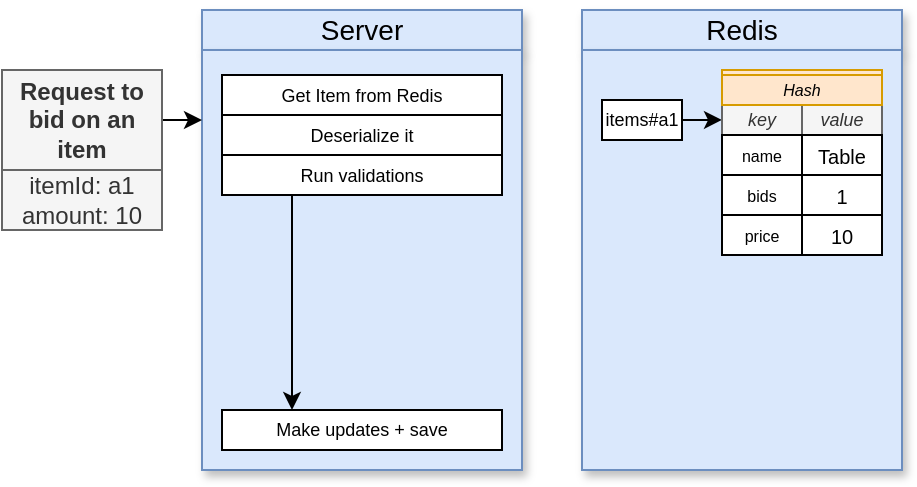 <mxfile version="26.1.1" pages="16">
  <diagram id="aoFlCjD5C2iGWCfu2rMm" name="01 - conc">
    <mxGraphModel dx="1434" dy="780" grid="1" gridSize="10" guides="1" tooltips="1" connect="1" arrows="1" fold="1" page="1" pageScale="1" pageWidth="1920" pageHeight="1200" math="0" shadow="0">
      <root>
        <mxCell id="0" />
        <mxCell id="1" parent="0" />
        <mxCell id="h6v7YoSyE0GoeIlKyIMy-1" value="Redis" style="rounded=0;whiteSpace=wrap;html=1;shadow=1;fontSize=14;align=center;fillColor=#dae8fc;strokeColor=#6c8ebf;" parent="1" vertex="1">
          <mxGeometry x="1010" y="360" width="160" height="20" as="geometry" />
        </mxCell>
        <mxCell id="h6v7YoSyE0GoeIlKyIMy-2" value="" style="rounded=0;whiteSpace=wrap;html=1;shadow=1;fontSize=14;align=center;fillColor=#dae8fc;strokeColor=#6c8ebf;" parent="1" vertex="1">
          <mxGeometry x="1010" y="380" width="160" height="210" as="geometry" />
        </mxCell>
        <mxCell id="h6v7YoSyE0GoeIlKyIMy-10" style="edgeStyle=orthogonalEdgeStyle;rounded=0;orthogonalLoop=1;jettySize=auto;html=1;exitX=1;exitY=0.5;exitDx=0;exitDy=0;fontSize=11;" parent="1" source="h6v7YoSyE0GoeIlKyIMy-11" edge="1">
          <mxGeometry relative="1" as="geometry">
            <mxPoint x="1080.0" y="414.984" as="targetPoint" />
          </mxGeometry>
        </mxCell>
        <mxCell id="h6v7YoSyE0GoeIlKyIMy-11" value="items#a1" style="rounded=0;whiteSpace=wrap;html=1;fontSize=9;" parent="1" vertex="1">
          <mxGeometry x="1020" y="405" width="40" height="20" as="geometry" />
        </mxCell>
        <mxCell id="h6v7YoSyE0GoeIlKyIMy-12" value="key" style="rounded=0;whiteSpace=wrap;html=1;fontSize=9;align=center;fontStyle=2;fillColor=#f5f5f5;strokeColor=#666666;fontColor=#333333;" parent="1" vertex="1">
          <mxGeometry x="1080" y="405" width="40" height="15" as="geometry" />
        </mxCell>
        <mxCell id="h6v7YoSyE0GoeIlKyIMy-13" value="value" style="rounded=0;whiteSpace=wrap;html=1;fontSize=9;align=center;fontStyle=2;fillColor=#f5f5f5;strokeColor=#666666;fontColor=#333333;" parent="1" vertex="1">
          <mxGeometry x="1120" y="405" width="40" height="15" as="geometry" />
        </mxCell>
        <mxCell id="h6v7YoSyE0GoeIlKyIMy-16" value="name" style="rounded=0;whiteSpace=wrap;html=1;fontSize=8;" parent="1" vertex="1">
          <mxGeometry x="1080" y="420" width="40" height="20" as="geometry" />
        </mxCell>
        <mxCell id="h6v7YoSyE0GoeIlKyIMy-17" value="Table" style="rounded=0;whiteSpace=wrap;html=1;fontSize=10;" parent="1" vertex="1">
          <mxGeometry x="1120" y="420" width="40" height="20" as="geometry" />
        </mxCell>
        <mxCell id="h6v7YoSyE0GoeIlKyIMy-18" value="Hash" style="rounded=0;whiteSpace=wrap;html=1;fillColor=#ffe6cc;strokeColor=#d79b00;fontStyle=2;fontSize=8;" parent="1" vertex="1">
          <mxGeometry x="1080" y="390" width="80" height="15" as="geometry" />
        </mxCell>
        <mxCell id="h6v7YoSyE0GoeIlKyIMy-29" value="bids" style="rounded=0;whiteSpace=wrap;html=1;fontSize=8;" parent="1" vertex="1">
          <mxGeometry x="1080" y="440" width="40" height="20" as="geometry" />
        </mxCell>
        <mxCell id="h6v7YoSyE0GoeIlKyIMy-30" value="0" style="rounded=0;whiteSpace=wrap;html=1;fontSize=10;" parent="1" vertex="1">
          <mxGeometry x="1120" y="440" width="40" height="20" as="geometry" />
        </mxCell>
        <mxCell id="h6v7YoSyE0GoeIlKyIMy-33" value="price" style="rounded=0;whiteSpace=wrap;html=1;fontSize=8;" parent="1" vertex="1">
          <mxGeometry x="1080" y="460" width="40" height="20" as="geometry" />
        </mxCell>
        <mxCell id="h6v7YoSyE0GoeIlKyIMy-34" value="0" style="rounded=0;whiteSpace=wrap;html=1;fontSize=10;" parent="1" vertex="1">
          <mxGeometry x="1120" y="460" width="40" height="20" as="geometry" />
        </mxCell>
        <mxCell id="h6v7YoSyE0GoeIlKyIMy-37" value="Server" style="rounded=0;whiteSpace=wrap;html=1;shadow=1;fontSize=14;align=center;fillColor=#dae8fc;strokeColor=#6c8ebf;" parent="1" vertex="1">
          <mxGeometry x="820" y="360" width="160" height="20" as="geometry" />
        </mxCell>
        <mxCell id="h6v7YoSyE0GoeIlKyIMy-38" value="" style="rounded=0;whiteSpace=wrap;html=1;shadow=1;fontSize=14;align=center;fillColor=#dae8fc;strokeColor=#6c8ebf;" parent="1" vertex="1">
          <mxGeometry x="820" y="380" width="160" height="210" as="geometry" />
        </mxCell>
        <mxCell id="h6v7YoSyE0GoeIlKyIMy-42" style="edgeStyle=orthogonalEdgeStyle;rounded=0;orthogonalLoop=1;jettySize=auto;html=1;exitX=1;exitY=0.5;exitDx=0;exitDy=0;" parent="1" source="h6v7YoSyE0GoeIlKyIMy-39" edge="1">
          <mxGeometry relative="1" as="geometry">
            <mxPoint x="820" y="415" as="targetPoint" />
          </mxGeometry>
        </mxCell>
        <mxCell id="h6v7YoSyE0GoeIlKyIMy-39" value="Request to bid on an item" style="rounded=0;whiteSpace=wrap;html=1;fillColor=#f5f5f5;strokeColor=#666666;fontColor=#333333;fontStyle=1" parent="1" vertex="1">
          <mxGeometry x="720" y="390" width="80" height="50" as="geometry" />
        </mxCell>
        <mxCell id="h6v7YoSyE0GoeIlKyIMy-40" value="itemId: a1&lt;br&gt;amount: 10" style="rounded=0;whiteSpace=wrap;html=1;fillColor=#f5f5f5;strokeColor=#666666;fontColor=#333333;fontStyle=0" parent="1" vertex="1">
          <mxGeometry x="720" y="440" width="80" height="30" as="geometry" />
        </mxCell>
        <mxCell id="h6v7YoSyE0GoeIlKyIMy-46" style="edgeStyle=orthogonalEdgeStyle;rounded=0;orthogonalLoop=1;jettySize=auto;html=1;exitX=0.5;exitY=1;exitDx=0;exitDy=0;entryX=0.5;entryY=0;entryDx=0;entryDy=0;" parent="1" source="h6v7YoSyE0GoeIlKyIMy-43" target="h6v7YoSyE0GoeIlKyIMy-44" edge="1">
          <mxGeometry relative="1" as="geometry" />
        </mxCell>
        <mxCell id="h6v7YoSyE0GoeIlKyIMy-43" value="Get Item from Redis" style="rounded=0;whiteSpace=wrap;html=1;fontSize=9;" parent="1" vertex="1">
          <mxGeometry x="830" y="392.5" width="140" height="20" as="geometry" />
        </mxCell>
        <mxCell id="h6v7YoSyE0GoeIlKyIMy-48" style="edgeStyle=orthogonalEdgeStyle;rounded=0;orthogonalLoop=1;jettySize=auto;html=1;exitX=0.5;exitY=1;exitDx=0;exitDy=0;" parent="1" source="h6v7YoSyE0GoeIlKyIMy-44" target="h6v7YoSyE0GoeIlKyIMy-47" edge="1">
          <mxGeometry relative="1" as="geometry" />
        </mxCell>
        <mxCell id="h6v7YoSyE0GoeIlKyIMy-44" value="Deserialize it" style="rounded=0;whiteSpace=wrap;html=1;fontSize=9;" parent="1" vertex="1">
          <mxGeometry x="830" y="412.5" width="140" height="20" as="geometry" />
        </mxCell>
        <mxCell id="h6v7YoSyE0GoeIlKyIMy-61" style="edgeStyle=orthogonalEdgeStyle;rounded=0;orthogonalLoop=1;jettySize=auto;html=1;exitX=0.25;exitY=1;exitDx=0;exitDy=0;entryX=0.25;entryY=0;entryDx=0;entryDy=0;" parent="1" source="h6v7YoSyE0GoeIlKyIMy-47" target="h6v7YoSyE0GoeIlKyIMy-49" edge="1">
          <mxGeometry relative="1" as="geometry" />
        </mxCell>
        <mxCell id="h6v7YoSyE0GoeIlKyIMy-47" value="Run validations" style="rounded=0;whiteSpace=wrap;html=1;fontSize=9;" parent="1" vertex="1">
          <mxGeometry x="830" y="432.5" width="140" height="20" as="geometry" />
        </mxCell>
        <mxCell id="h6v7YoSyE0GoeIlKyIMy-49" value="Make updates + save" style="rounded=0;whiteSpace=wrap;html=1;fontSize=9;" parent="1" vertex="1">
          <mxGeometry x="830" y="560" width="140" height="20" as="geometry" />
        </mxCell>
        <mxCell id="8GUeLWAfPBO6-XcH_y04-1" value="key" style="rounded=0;whiteSpace=wrap;html=1;fontSize=9;align=center;fontStyle=2;fillColor=#f5f5f5;strokeColor=#666666;fontColor=#333333;" parent="1" vertex="1">
          <mxGeometry x="1080" y="407.5" width="40" height="15" as="geometry" />
        </mxCell>
        <mxCell id="8GUeLWAfPBO6-XcH_y04-2" value="value" style="rounded=0;whiteSpace=wrap;html=1;fontSize=9;align=center;fontStyle=2;fillColor=#f5f5f5;strokeColor=#666666;fontColor=#333333;" parent="1" vertex="1">
          <mxGeometry x="1120" y="407.5" width="40" height="15" as="geometry" />
        </mxCell>
        <mxCell id="8GUeLWAfPBO6-XcH_y04-3" value="name" style="rounded=0;whiteSpace=wrap;html=1;fontSize=8;" parent="1" vertex="1">
          <mxGeometry x="1080" y="422.5" width="40" height="20" as="geometry" />
        </mxCell>
        <mxCell id="8GUeLWAfPBO6-XcH_y04-4" value="Table" style="rounded=0;whiteSpace=wrap;html=1;fontSize=10;" parent="1" vertex="1">
          <mxGeometry x="1120" y="422.5" width="40" height="20" as="geometry" />
        </mxCell>
        <mxCell id="8GUeLWAfPBO6-XcH_y04-5" value="Hash" style="rounded=0;whiteSpace=wrap;html=1;fillColor=#ffe6cc;strokeColor=#d79b00;fontStyle=2;fontSize=8;" parent="1" vertex="1">
          <mxGeometry x="1080" y="392.5" width="80" height="15" as="geometry" />
        </mxCell>
        <mxCell id="8GUeLWAfPBO6-XcH_y04-6" value="bids" style="rounded=0;whiteSpace=wrap;html=1;fontSize=8;" parent="1" vertex="1">
          <mxGeometry x="1080" y="442.5" width="40" height="20" as="geometry" />
        </mxCell>
        <mxCell id="8GUeLWAfPBO6-XcH_y04-7" value="1" style="rounded=0;whiteSpace=wrap;html=1;fontSize=10;" parent="1" vertex="1">
          <mxGeometry x="1120" y="442.5" width="40" height="20" as="geometry" />
        </mxCell>
        <mxCell id="8GUeLWAfPBO6-XcH_y04-8" value="price" style="rounded=0;whiteSpace=wrap;html=1;fontSize=8;" parent="1" vertex="1">
          <mxGeometry x="1080" y="462.5" width="40" height="20" as="geometry" />
        </mxCell>
        <mxCell id="8GUeLWAfPBO6-XcH_y04-9" value="10" style="rounded=0;whiteSpace=wrap;html=1;fontSize=10;" parent="1" vertex="1">
          <mxGeometry x="1120" y="462.5" width="40" height="20" as="geometry" />
        </mxCell>
      </root>
    </mxGraphModel>
  </diagram>
  <diagram name="02 - conc" id="1Kj-ScaN0WsncfNJC53q">
    <mxGraphModel dx="538" dy="332" grid="1" gridSize="10" guides="1" tooltips="1" connect="1" arrows="1" fold="1" page="1" pageScale="1" pageWidth="1920" pageHeight="1200" math="0" shadow="0">
      <root>
        <mxCell id="vdy9bL_xEUpvMg0wYSLS-0" />
        <mxCell id="vdy9bL_xEUpvMg0wYSLS-1" parent="vdy9bL_xEUpvMg0wYSLS-0" />
        <mxCell id="vdy9bL_xEUpvMg0wYSLS-2" value="Redis" style="rounded=0;whiteSpace=wrap;html=1;shadow=1;fontSize=14;align=center;fillColor=#dae8fc;strokeColor=#6c8ebf;" vertex="1" parent="vdy9bL_xEUpvMg0wYSLS-1">
          <mxGeometry x="1060" y="360" width="160" height="20" as="geometry" />
        </mxCell>
        <mxCell id="vdy9bL_xEUpvMg0wYSLS-3" value="" style="rounded=0;whiteSpace=wrap;html=1;shadow=1;fontSize=14;align=center;fillColor=#dae8fc;strokeColor=#6c8ebf;" vertex="1" parent="vdy9bL_xEUpvMg0wYSLS-1">
          <mxGeometry x="1060" y="380" width="160" height="210" as="geometry" />
        </mxCell>
        <mxCell id="vdy9bL_xEUpvMg0wYSLS-4" style="edgeStyle=orthogonalEdgeStyle;rounded=0;orthogonalLoop=1;jettySize=auto;html=1;exitX=1;exitY=0.5;exitDx=0;exitDy=0;fontSize=11;" edge="1" parent="vdy9bL_xEUpvMg0wYSLS-1" source="vdy9bL_xEUpvMg0wYSLS-5">
          <mxGeometry relative="1" as="geometry">
            <mxPoint x="1130.0" y="414.984" as="targetPoint" />
          </mxGeometry>
        </mxCell>
        <mxCell id="vdy9bL_xEUpvMg0wYSLS-5" value="items#a1" style="rounded=0;whiteSpace=wrap;html=1;fontSize=9;" vertex="1" parent="vdy9bL_xEUpvMg0wYSLS-1">
          <mxGeometry x="1070" y="405" width="40" height="20" as="geometry" />
        </mxCell>
        <mxCell id="vdy9bL_xEUpvMg0wYSLS-6" value="key" style="rounded=0;whiteSpace=wrap;html=1;fontSize=9;align=center;fontStyle=2;fillColor=#f5f5f5;strokeColor=#666666;fontColor=#333333;" vertex="1" parent="vdy9bL_xEUpvMg0wYSLS-1">
          <mxGeometry x="1130" y="405" width="40" height="15" as="geometry" />
        </mxCell>
        <mxCell id="vdy9bL_xEUpvMg0wYSLS-7" value="value" style="rounded=0;whiteSpace=wrap;html=1;fontSize=9;align=center;fontStyle=2;fillColor=#f5f5f5;strokeColor=#666666;fontColor=#333333;" vertex="1" parent="vdy9bL_xEUpvMg0wYSLS-1">
          <mxGeometry x="1170" y="405" width="40" height="15" as="geometry" />
        </mxCell>
        <mxCell id="vdy9bL_xEUpvMg0wYSLS-8" value="name" style="rounded=0;whiteSpace=wrap;html=1;fontSize=8;" vertex="1" parent="vdy9bL_xEUpvMg0wYSLS-1">
          <mxGeometry x="1130" y="420" width="40" height="20" as="geometry" />
        </mxCell>
        <mxCell id="vdy9bL_xEUpvMg0wYSLS-9" value="Table" style="rounded=0;whiteSpace=wrap;html=1;fontSize=10;" vertex="1" parent="vdy9bL_xEUpvMg0wYSLS-1">
          <mxGeometry x="1170" y="420" width="40" height="20" as="geometry" />
        </mxCell>
        <mxCell id="vdy9bL_xEUpvMg0wYSLS-10" value="Hash" style="rounded=0;whiteSpace=wrap;html=1;fillColor=#ffe6cc;strokeColor=#d79b00;fontStyle=2;fontSize=8;" vertex="1" parent="vdy9bL_xEUpvMg0wYSLS-1">
          <mxGeometry x="1130" y="390" width="80" height="15" as="geometry" />
        </mxCell>
        <mxCell id="vdy9bL_xEUpvMg0wYSLS-11" value="bids" style="rounded=0;whiteSpace=wrap;html=1;fontSize=8;" vertex="1" parent="vdy9bL_xEUpvMg0wYSLS-1">
          <mxGeometry x="1130" y="440" width="40" height="20" as="geometry" />
        </mxCell>
        <mxCell id="vdy9bL_xEUpvMg0wYSLS-12" value="0" style="rounded=0;whiteSpace=wrap;html=1;fontSize=10;" vertex="1" parent="vdy9bL_xEUpvMg0wYSLS-1">
          <mxGeometry x="1170" y="440" width="40" height="20" as="geometry" />
        </mxCell>
        <mxCell id="vdy9bL_xEUpvMg0wYSLS-13" value="price" style="rounded=0;whiteSpace=wrap;html=1;fontSize=8;" vertex="1" parent="vdy9bL_xEUpvMg0wYSLS-1">
          <mxGeometry x="1130" y="460" width="40" height="20" as="geometry" />
        </mxCell>
        <mxCell id="vdy9bL_xEUpvMg0wYSLS-14" value="0" style="rounded=0;whiteSpace=wrap;html=1;fontSize=10;" vertex="1" parent="vdy9bL_xEUpvMg0wYSLS-1">
          <mxGeometry x="1170" y="460" width="40" height="20" as="geometry" />
        </mxCell>
        <mxCell id="vdy9bL_xEUpvMg0wYSLS-15" value="Server" style="rounded=0;whiteSpace=wrap;html=1;shadow=1;fontSize=14;align=center;fillColor=#dae8fc;strokeColor=#6c8ebf;" vertex="1" parent="vdy9bL_xEUpvMg0wYSLS-1">
          <mxGeometry x="820" y="360" width="210" height="20" as="geometry" />
        </mxCell>
        <mxCell id="vdy9bL_xEUpvMg0wYSLS-16" value="" style="rounded=0;whiteSpace=wrap;html=1;shadow=1;fontSize=14;align=center;fillColor=#dae8fc;strokeColor=#6c8ebf;" vertex="1" parent="vdy9bL_xEUpvMg0wYSLS-1">
          <mxGeometry x="820" y="380" width="210" height="210" as="geometry" />
        </mxCell>
        <mxCell id="vdy9bL_xEUpvMg0wYSLS-17" style="edgeStyle=orthogonalEdgeStyle;rounded=0;orthogonalLoop=1;jettySize=auto;html=1;exitX=1;exitY=0.5;exitDx=0;exitDy=0;" edge="1" parent="vdy9bL_xEUpvMg0wYSLS-1" source="vdy9bL_xEUpvMg0wYSLS-18">
          <mxGeometry relative="1" as="geometry">
            <mxPoint x="820" y="415" as="targetPoint" />
          </mxGeometry>
        </mxCell>
        <mxCell id="vdy9bL_xEUpvMg0wYSLS-18" value="Request to bid on an item" style="rounded=0;whiteSpace=wrap;html=1;fillColor=#f5f5f5;strokeColor=#666666;fontColor=#333333;fontStyle=0" vertex="1" parent="vdy9bL_xEUpvMg0wYSLS-1">
          <mxGeometry x="720" y="390" width="80" height="50" as="geometry" />
        </mxCell>
        <mxCell id="vdy9bL_xEUpvMg0wYSLS-19" value="itemId: a1&lt;br&gt;amount: 10" style="rounded=0;whiteSpace=wrap;html=1;fillColor=#f5f5f5;strokeColor=#666666;fontColor=#333333;fontStyle=0" vertex="1" parent="vdy9bL_xEUpvMg0wYSLS-1">
          <mxGeometry x="720" y="440" width="80" height="30" as="geometry" />
        </mxCell>
        <mxCell id="vdy9bL_xEUpvMg0wYSLS-20" style="edgeStyle=orthogonalEdgeStyle;rounded=0;orthogonalLoop=1;jettySize=auto;html=1;exitX=0.5;exitY=1;exitDx=0;exitDy=0;entryX=0.5;entryY=0;entryDx=0;entryDy=0;" edge="1" parent="vdy9bL_xEUpvMg0wYSLS-1" source="vdy9bL_xEUpvMg0wYSLS-21" target="vdy9bL_xEUpvMg0wYSLS-23">
          <mxGeometry relative="1" as="geometry" />
        </mxCell>
        <mxCell id="vdy9bL_xEUpvMg0wYSLS-21" value="Get Item from Redis" style="rounded=0;whiteSpace=wrap;html=1;fontSize=9;" vertex="1" parent="vdy9bL_xEUpvMg0wYSLS-1">
          <mxGeometry x="830" y="392.5" width="90" height="20" as="geometry" />
        </mxCell>
        <mxCell id="vdy9bL_xEUpvMg0wYSLS-22" style="edgeStyle=orthogonalEdgeStyle;rounded=0;orthogonalLoop=1;jettySize=auto;html=1;exitX=0.5;exitY=1;exitDx=0;exitDy=0;" edge="1" parent="vdy9bL_xEUpvMg0wYSLS-1" source="vdy9bL_xEUpvMg0wYSLS-23" target="vdy9bL_xEUpvMg0wYSLS-25">
          <mxGeometry relative="1" as="geometry" />
        </mxCell>
        <mxCell id="vdy9bL_xEUpvMg0wYSLS-23" value="Deserialize it" style="rounded=0;whiteSpace=wrap;html=1;fontSize=9;" vertex="1" parent="vdy9bL_xEUpvMg0wYSLS-1">
          <mxGeometry x="830" y="412.5" width="90" height="20" as="geometry" />
        </mxCell>
        <mxCell id="vdy9bL_xEUpvMg0wYSLS-24" style="edgeStyle=orthogonalEdgeStyle;rounded=0;orthogonalLoop=1;jettySize=auto;html=1;exitX=0.25;exitY=1;exitDx=0;exitDy=0;entryX=0.25;entryY=0;entryDx=0;entryDy=0;" edge="1" parent="vdy9bL_xEUpvMg0wYSLS-1" source="vdy9bL_xEUpvMg0wYSLS-25" target="vdy9bL_xEUpvMg0wYSLS-26">
          <mxGeometry relative="1" as="geometry" />
        </mxCell>
        <mxCell id="vdy9bL_xEUpvMg0wYSLS-25" value="Run validations" style="rounded=0;whiteSpace=wrap;html=1;fontSize=9;" vertex="1" parent="vdy9bL_xEUpvMg0wYSLS-1">
          <mxGeometry x="830" y="432.5" width="90" height="20" as="geometry" />
        </mxCell>
        <mxCell id="vdy9bL_xEUpvMg0wYSLS-26" value="Make updates + save" style="rounded=0;whiteSpace=wrap;html=1;fontSize=9;" vertex="1" parent="vdy9bL_xEUpvMg0wYSLS-1">
          <mxGeometry x="830" y="560" width="90" height="20" as="geometry" />
        </mxCell>
        <mxCell id="vdy9bL_xEUpvMg0wYSLS-27" style="edgeStyle=orthogonalEdgeStyle;rounded=0;orthogonalLoop=1;jettySize=auto;html=1;exitX=0.5;exitY=1;exitDx=0;exitDy=0;entryX=0.5;entryY=0;entryDx=0;entryDy=0;" edge="1" parent="vdy9bL_xEUpvMg0wYSLS-1" source="vdy9bL_xEUpvMg0wYSLS-28" target="vdy9bL_xEUpvMg0wYSLS-30">
          <mxGeometry relative="1" as="geometry" />
        </mxCell>
        <mxCell id="vdy9bL_xEUpvMg0wYSLS-28" value="Get Item from Redis" style="rounded=0;whiteSpace=wrap;html=1;fontSize=9;" vertex="1" parent="vdy9bL_xEUpvMg0wYSLS-1">
          <mxGeometry x="930" y="392.5" width="90" height="20" as="geometry" />
        </mxCell>
        <mxCell id="vdy9bL_xEUpvMg0wYSLS-29" style="edgeStyle=orthogonalEdgeStyle;rounded=0;orthogonalLoop=1;jettySize=auto;html=1;exitX=0.5;exitY=1;exitDx=0;exitDy=0;" edge="1" parent="vdy9bL_xEUpvMg0wYSLS-1" source="vdy9bL_xEUpvMg0wYSLS-30" target="vdy9bL_xEUpvMg0wYSLS-32">
          <mxGeometry relative="1" as="geometry" />
        </mxCell>
        <mxCell id="vdy9bL_xEUpvMg0wYSLS-30" value="Deserialize it" style="rounded=0;whiteSpace=wrap;html=1;fontSize=9;" vertex="1" parent="vdy9bL_xEUpvMg0wYSLS-1">
          <mxGeometry x="930" y="412.5" width="90" height="20" as="geometry" />
        </mxCell>
        <mxCell id="vdy9bL_xEUpvMg0wYSLS-31" style="edgeStyle=orthogonalEdgeStyle;rounded=0;orthogonalLoop=1;jettySize=auto;html=1;exitX=0.25;exitY=1;exitDx=0;exitDy=0;entryX=0.25;entryY=0;entryDx=0;entryDy=0;" edge="1" parent="vdy9bL_xEUpvMg0wYSLS-1" source="vdy9bL_xEUpvMg0wYSLS-32" target="vdy9bL_xEUpvMg0wYSLS-33">
          <mxGeometry relative="1" as="geometry" />
        </mxCell>
        <mxCell id="vdy9bL_xEUpvMg0wYSLS-32" value="Run validations" style="rounded=0;whiteSpace=wrap;html=1;fontSize=9;" vertex="1" parent="vdy9bL_xEUpvMg0wYSLS-1">
          <mxGeometry x="930" y="432.5" width="90" height="20" as="geometry" />
        </mxCell>
        <mxCell id="vdy9bL_xEUpvMg0wYSLS-33" value="Make updates + save" style="rounded=0;whiteSpace=wrap;html=1;fontSize=9;" vertex="1" parent="vdy9bL_xEUpvMg0wYSLS-1">
          <mxGeometry x="930" y="560" width="90" height="20" as="geometry" />
        </mxCell>
        <mxCell id="vdy9bL_xEUpvMg0wYSLS-37" style="edgeStyle=orthogonalEdgeStyle;rounded=0;orthogonalLoop=1;jettySize=auto;html=1;exitX=1;exitY=0.5;exitDx=0;exitDy=0;entryX=0;entryY=0.226;entryDx=0;entryDy=0;entryPerimeter=0;" edge="1" parent="vdy9bL_xEUpvMg0wYSLS-1" source="vdy9bL_xEUpvMg0wYSLS-34" target="vdy9bL_xEUpvMg0wYSLS-16">
          <mxGeometry relative="1" as="geometry" />
        </mxCell>
        <mxCell id="vdy9bL_xEUpvMg0wYSLS-34" value="Request to bid on an item" style="rounded=0;whiteSpace=wrap;html=1;fillColor=#f5f5f5;strokeColor=#666666;fontColor=#333333;fontStyle=0" vertex="1" parent="vdy9bL_xEUpvMg0wYSLS-1">
          <mxGeometry x="700" y="402.5" width="80" height="50" as="geometry" />
        </mxCell>
        <mxCell id="vdy9bL_xEUpvMg0wYSLS-35" value="itemId: a1&lt;br&gt;amount: 10" style="rounded=0;whiteSpace=wrap;html=1;fillColor=#f5f5f5;strokeColor=#666666;fontColor=#333333;fontStyle=0" vertex="1" parent="vdy9bL_xEUpvMg0wYSLS-1">
          <mxGeometry x="700" y="452.5" width="80" height="30" as="geometry" />
        </mxCell>
        <mxCell id="vdy9bL_xEUpvMg0wYSLS-38" value="Two requests at the exact same time" style="rounded=0;whiteSpace=wrap;html=1;fillColor=#f8cecc;strokeColor=#b85450;fontStyle=1" vertex="1" parent="vdy9bL_xEUpvMg0wYSLS-1">
          <mxGeometry x="710" y="330" width="90" height="50" as="geometry" />
        </mxCell>
        <mxCell id="GyFEtXq9SFhnFBsVC8QF-0" value="key" style="rounded=0;whiteSpace=wrap;html=1;fontSize=9;align=center;fontStyle=2;fillColor=#f5f5f5;strokeColor=#666666;fontColor=#333333;" vertex="1" parent="vdy9bL_xEUpvMg0wYSLS-1">
          <mxGeometry x="1130" y="405" width="40" height="15" as="geometry" />
        </mxCell>
        <mxCell id="GyFEtXq9SFhnFBsVC8QF-1" value="value" style="rounded=0;whiteSpace=wrap;html=1;fontSize=9;align=center;fontStyle=2;fillColor=#f5f5f5;strokeColor=#666666;fontColor=#333333;" vertex="1" parent="vdy9bL_xEUpvMg0wYSLS-1">
          <mxGeometry x="1170" y="405" width="40" height="15" as="geometry" />
        </mxCell>
        <mxCell id="GyFEtXq9SFhnFBsVC8QF-2" value="name" style="rounded=0;whiteSpace=wrap;html=1;fontSize=8;" vertex="1" parent="vdy9bL_xEUpvMg0wYSLS-1">
          <mxGeometry x="1130" y="420" width="40" height="20" as="geometry" />
        </mxCell>
        <mxCell id="GyFEtXq9SFhnFBsVC8QF-3" value="Table" style="rounded=0;whiteSpace=wrap;html=1;fontSize=10;" vertex="1" parent="vdy9bL_xEUpvMg0wYSLS-1">
          <mxGeometry x="1170" y="420" width="40" height="20" as="geometry" />
        </mxCell>
        <mxCell id="GyFEtXq9SFhnFBsVC8QF-4" value="Hash" style="rounded=0;whiteSpace=wrap;html=1;fillColor=#ffe6cc;strokeColor=#d79b00;fontStyle=2;fontSize=8;" vertex="1" parent="vdy9bL_xEUpvMg0wYSLS-1">
          <mxGeometry x="1130" y="390" width="80" height="15" as="geometry" />
        </mxCell>
        <mxCell id="GyFEtXq9SFhnFBsVC8QF-5" value="bids" style="rounded=0;whiteSpace=wrap;html=1;fontSize=8;" vertex="1" parent="vdy9bL_xEUpvMg0wYSLS-1">
          <mxGeometry x="1130" y="440" width="40" height="20" as="geometry" />
        </mxCell>
        <mxCell id="GyFEtXq9SFhnFBsVC8QF-6" value="1" style="rounded=0;whiteSpace=wrap;html=1;fontSize=10;" vertex="1" parent="vdy9bL_xEUpvMg0wYSLS-1">
          <mxGeometry x="1170" y="440" width="40" height="20" as="geometry" />
        </mxCell>
        <mxCell id="GyFEtXq9SFhnFBsVC8QF-7" value="amou t" style="rounded=0;whiteSpace=wrap;html=1;fontSize=8;" vertex="1" parent="vdy9bL_xEUpvMg0wYSLS-1">
          <mxGeometry x="1130" y="460" width="40" height="20" as="geometry" />
        </mxCell>
        <mxCell id="GyFEtXq9SFhnFBsVC8QF-8" value="10" style="rounded=0;whiteSpace=wrap;html=1;fontSize=10;" vertex="1" parent="vdy9bL_xEUpvMg0wYSLS-1">
          <mxGeometry x="1170" y="460" width="40" height="20" as="geometry" />
        </mxCell>
        <mxCell id="GyFEtXq9SFhnFBsVC8QF-9" value="key" style="rounded=0;whiteSpace=wrap;html=1;fontSize=9;align=center;fontStyle=2;fillColor=#f5f5f5;strokeColor=#666666;fontColor=#333333;" vertex="1" parent="vdy9bL_xEUpvMg0wYSLS-1">
          <mxGeometry x="1130" y="405" width="40" height="15" as="geometry" />
        </mxCell>
        <mxCell id="GyFEtXq9SFhnFBsVC8QF-10" value="value" style="rounded=0;whiteSpace=wrap;html=1;fontSize=9;align=center;fontStyle=2;fillColor=#f5f5f5;strokeColor=#666666;fontColor=#333333;" vertex="1" parent="vdy9bL_xEUpvMg0wYSLS-1">
          <mxGeometry x="1170" y="405" width="40" height="15" as="geometry" />
        </mxCell>
        <mxCell id="GyFEtXq9SFhnFBsVC8QF-11" value="name" style="rounded=0;whiteSpace=wrap;html=1;fontSize=8;" vertex="1" parent="vdy9bL_xEUpvMg0wYSLS-1">
          <mxGeometry x="1130" y="420" width="40" height="20" as="geometry" />
        </mxCell>
        <mxCell id="GyFEtXq9SFhnFBsVC8QF-12" value="Table" style="rounded=0;whiteSpace=wrap;html=1;fontSize=10;" vertex="1" parent="vdy9bL_xEUpvMg0wYSLS-1">
          <mxGeometry x="1170" y="420" width="40" height="20" as="geometry" />
        </mxCell>
        <mxCell id="GyFEtXq9SFhnFBsVC8QF-13" value="Hash" style="rounded=0;whiteSpace=wrap;html=1;fillColor=#ffe6cc;strokeColor=#d79b00;fontStyle=2;fontSize=8;" vertex="1" parent="vdy9bL_xEUpvMg0wYSLS-1">
          <mxGeometry x="1130" y="390" width="80" height="15" as="geometry" />
        </mxCell>
        <mxCell id="GyFEtXq9SFhnFBsVC8QF-14" value="bids" style="rounded=0;whiteSpace=wrap;html=1;fontSize=8;" vertex="1" parent="vdy9bL_xEUpvMg0wYSLS-1">
          <mxGeometry x="1130" y="440" width="40" height="20" as="geometry" />
        </mxCell>
        <mxCell id="GyFEtXq9SFhnFBsVC8QF-15" value="1" style="rounded=0;whiteSpace=wrap;html=1;fontSize=10;" vertex="1" parent="vdy9bL_xEUpvMg0wYSLS-1">
          <mxGeometry x="1170" y="440" width="40" height="20" as="geometry" />
        </mxCell>
        <mxCell id="GyFEtXq9SFhnFBsVC8QF-16" value="amount" style="rounded=0;whiteSpace=wrap;html=1;fontSize=8;" vertex="1" parent="vdy9bL_xEUpvMg0wYSLS-1">
          <mxGeometry x="1130" y="460" width="40" height="20" as="geometry" />
        </mxCell>
        <mxCell id="GyFEtXq9SFhnFBsVC8QF-17" value="10" style="rounded=0;whiteSpace=wrap;html=1;fontSize=10;" vertex="1" parent="vdy9bL_xEUpvMg0wYSLS-1">
          <mxGeometry x="1170" y="460" width="40" height="20" as="geometry" />
        </mxCell>
      </root>
    </mxGraphModel>
  </diagram>
  <diagram id="hqEyi13ktqhxPsai5zjI" name="04 - iss">
    <mxGraphModel dx="521" dy="322" grid="1" gridSize="10" guides="1" tooltips="1" connect="1" arrows="1" fold="1" page="1" pageScale="1" pageWidth="1920" pageHeight="1200" math="0" shadow="0">
      <root>
        <mxCell id="pvb6LOakKqSov6zWHs86-0" />
        <mxCell id="pvb6LOakKqSov6zWHs86-1" parent="pvb6LOakKqSov6zWHs86-0" />
        <mxCell id="DcVL9rNE4We0FDb6Pd1L-0" value="Redis" style="rounded=0;whiteSpace=wrap;html=1;shadow=1;fontSize=14;align=center;fillColor=#dae8fc;strokeColor=#6c8ebf;" vertex="1" parent="pvb6LOakKqSov6zWHs86-1">
          <mxGeometry x="1060" y="360" width="160" height="20" as="geometry" />
        </mxCell>
        <mxCell id="DcVL9rNE4We0FDb6Pd1L-1" value="" style="rounded=0;whiteSpace=wrap;html=1;shadow=1;fontSize=14;align=center;fillColor=#dae8fc;strokeColor=#6c8ebf;" vertex="1" parent="pvb6LOakKqSov6zWHs86-1">
          <mxGeometry x="1060" y="380" width="160" height="160" as="geometry" />
        </mxCell>
        <mxCell id="DcVL9rNE4We0FDb6Pd1L-2" style="edgeStyle=orthogonalEdgeStyle;rounded=0;orthogonalLoop=1;jettySize=auto;html=1;exitX=1;exitY=0.5;exitDx=0;exitDy=0;fontSize=11;" edge="1" parent="pvb6LOakKqSov6zWHs86-1" source="DcVL9rNE4We0FDb6Pd1L-3">
          <mxGeometry relative="1" as="geometry">
            <mxPoint x="1130.0" y="414.984" as="targetPoint" />
          </mxGeometry>
        </mxCell>
        <mxCell id="DcVL9rNE4We0FDb6Pd1L-3" value="key" style="rounded=0;whiteSpace=wrap;html=1;fontSize=9;" vertex="1" parent="pvb6LOakKqSov6zWHs86-1">
          <mxGeometry x="1070" y="405" width="40" height="20" as="geometry" />
        </mxCell>
        <mxCell id="DcVL9rNE4We0FDb6Pd1L-4" value="key" style="rounded=0;whiteSpace=wrap;html=1;fontSize=9;align=center;fontStyle=2;fillColor=#f5f5f5;strokeColor=#666666;fontColor=#333333;" vertex="1" parent="pvb6LOakKqSov6zWHs86-1">
          <mxGeometry x="1130" y="405" width="40" height="15" as="geometry" />
        </mxCell>
        <mxCell id="DcVL9rNE4We0FDb6Pd1L-5" value="value" style="rounded=0;whiteSpace=wrap;html=1;fontSize=9;align=center;fontStyle=2;fillColor=#f5f5f5;strokeColor=#666666;fontColor=#333333;" vertex="1" parent="pvb6LOakKqSov6zWHs86-1">
          <mxGeometry x="1170" y="405" width="40" height="15" as="geometry" />
        </mxCell>
        <mxCell id="DcVL9rNE4We0FDb6Pd1L-6" value="name" style="rounded=0;whiteSpace=wrap;html=1;fontSize=8;" vertex="1" parent="pvb6LOakKqSov6zWHs86-1">
          <mxGeometry x="1130" y="420" width="40" height="20" as="geometry" />
        </mxCell>
        <mxCell id="DcVL9rNE4We0FDb6Pd1L-7" value="Table" style="rounded=0;whiteSpace=wrap;html=1;fontSize=10;" vertex="1" parent="pvb6LOakKqSov6zWHs86-1">
          <mxGeometry x="1170" y="420" width="40" height="20" as="geometry" />
        </mxCell>
        <mxCell id="DcVL9rNE4We0FDb6Pd1L-8" value="Hash" style="rounded=0;whiteSpace=wrap;html=1;fillColor=#ffe6cc;strokeColor=#d79b00;fontStyle=2;fontSize=8;" vertex="1" parent="pvb6LOakKqSov6zWHs86-1">
          <mxGeometry x="1130" y="390" width="80" height="15" as="geometry" />
        </mxCell>
        <mxCell id="DcVL9rNE4We0FDb6Pd1L-9" value="bids" style="rounded=0;whiteSpace=wrap;html=1;fontSize=8;" vertex="1" parent="pvb6LOakKqSov6zWHs86-1">
          <mxGeometry x="1130" y="440" width="40" height="20" as="geometry" />
        </mxCell>
        <mxCell id="DcVL9rNE4We0FDb6Pd1L-10" value="0" style="rounded=0;whiteSpace=wrap;html=1;fontSize=10;" vertex="1" parent="pvb6LOakKqSov6zWHs86-1">
          <mxGeometry x="1170" y="440" width="40" height="20" as="geometry" />
        </mxCell>
        <mxCell id="DcVL9rNE4We0FDb6Pd1L-11" value="price" style="rounded=0;whiteSpace=wrap;html=1;fontSize=8;" vertex="1" parent="pvb6LOakKqSov6zWHs86-1">
          <mxGeometry x="1130" y="460" width="40" height="20" as="geometry" />
        </mxCell>
        <mxCell id="DcVL9rNE4We0FDb6Pd1L-12" value="0" style="rounded=0;whiteSpace=wrap;html=1;fontSize=10;" vertex="1" parent="pvb6LOakKqSov6zWHs86-1">
          <mxGeometry x="1170" y="460" width="40" height="20" as="geometry" />
        </mxCell>
        <mxCell id="DcVL9rNE4We0FDb6Pd1L-13" value="Server" style="rounded=0;whiteSpace=wrap;html=1;shadow=1;fontSize=14;align=center;fillColor=#dae8fc;strokeColor=#6c8ebf;" vertex="1" parent="pvb6LOakKqSov6zWHs86-1">
          <mxGeometry x="820" y="360" width="210" height="20" as="geometry" />
        </mxCell>
        <mxCell id="DcVL9rNE4We0FDb6Pd1L-14" value="" style="rounded=0;whiteSpace=wrap;html=1;shadow=1;fontSize=14;align=center;fillColor=#dae8fc;strokeColor=#6c8ebf;" vertex="1" parent="pvb6LOakKqSov6zWHs86-1">
          <mxGeometry x="820" y="380" width="210" height="160" as="geometry" />
        </mxCell>
        <mxCell id="DcVL9rNE4We0FDb6Pd1L-37" style="edgeStyle=orthogonalEdgeStyle;rounded=0;orthogonalLoop=1;jettySize=auto;html=1;exitX=0.25;exitY=1;exitDx=0;exitDy=0;entryX=0.25;entryY=0;entryDx=0;entryDy=0;fontSize=12;" edge="1" parent="pvb6LOakKqSov6zWHs86-1" source="DcVL9rNE4We0FDb6Pd1L-19" target="DcVL9rNE4We0FDb6Pd1L-24">
          <mxGeometry relative="1" as="geometry" />
        </mxCell>
        <mxCell id="DcVL9rNE4We0FDb6Pd1L-19" value="Get data from Redis" style="rounded=0;whiteSpace=wrap;html=1;fontSize=12;" vertex="1" parent="pvb6LOakKqSov6zWHs86-1">
          <mxGeometry x="830" y="392.5" width="190" height="20" as="geometry" />
        </mxCell>
        <mxCell id="DcVL9rNE4We0FDb6Pd1L-20" style="edgeStyle=orthogonalEdgeStyle;rounded=0;orthogonalLoop=1;jettySize=auto;html=1;exitX=0.5;exitY=1;exitDx=0;exitDy=0;" edge="1" parent="pvb6LOakKqSov6zWHs86-1" target="DcVL9rNE4We0FDb6Pd1L-23">
          <mxGeometry relative="1" as="geometry">
            <mxPoint x="875" y="432.5" as="sourcePoint" />
          </mxGeometry>
        </mxCell>
        <mxCell id="DcVL9rNE4We0FDb6Pd1L-24" value="Save some data" style="rounded=0;whiteSpace=wrap;html=1;fontSize=12;" vertex="1" parent="pvb6LOakKqSov6zWHs86-1">
          <mxGeometry x="830" y="510" width="190" height="20" as="geometry" />
        </mxCell>
        <mxCell id="DcVL9rNE4We0FDb6Pd1L-36" value="General Concurrency Problem" style="text;html=1;strokeColor=none;fillColor=none;align=center;verticalAlign=middle;whiteSpace=wrap;rounded=0;fontSize=18;fontStyle=1" vertex="1" parent="pvb6LOakKqSov6zWHs86-1">
          <mxGeometry x="920" y="320" width="230" height="20" as="geometry" />
        </mxCell>
        <mxCell id="DcVL9rNE4We0FDb6Pd1L-38" value="&lt;i&gt;Data changes as a result of some other request&lt;/i&gt;" style="text;html=1;strokeColor=none;fillColor=none;align=left;verticalAlign=middle;whiteSpace=wrap;rounded=0;fontSize=12;" vertex="1" parent="pvb6LOakKqSov6zWHs86-1">
          <mxGeometry x="880" y="460" width="110" height="20" as="geometry" />
        </mxCell>
        <mxCell id="DcVL9rNE4We0FDb6Pd1L-39" value="Do some calculation on the data" style="rounded=0;whiteSpace=wrap;html=1;fontSize=12;" vertex="1" parent="pvb6LOakKqSov6zWHs86-1">
          <mxGeometry x="830" y="412.5" width="190" height="20" as="geometry" />
        </mxCell>
        <mxCell id="XUVAulgphWM7JwubxhvU-0" value="This is an issue any time we fetch data then use it to make an update" style="rounded=0;whiteSpace=wrap;html=1;fontSize=12;align=center;fillColor=#f8cecc;strokeColor=#b85450;fontStyle=2" vertex="1" parent="pvb6LOakKqSov6zWHs86-1">
          <mxGeometry x="920" y="560" width="230" height="40" as="geometry" />
        </mxCell>
      </root>
    </mxGraphModel>
  </diagram>
  <diagram name="05 - ok" id="syCSVoMzZikp-SCg-2i6">
    <mxGraphModel dx="471" dy="290" grid="1" gridSize="10" guides="1" tooltips="1" connect="1" arrows="1" fold="1" page="1" pageScale="1" pageWidth="1920" pageHeight="1200" math="0" shadow="0">
      <root>
        <mxCell id="JGfwZx6yaHq7XnI_7BWx-0" />
        <mxCell id="JGfwZx6yaHq7XnI_7BWx-1" parent="JGfwZx6yaHq7XnI_7BWx-0" />
        <mxCell id="JGfwZx6yaHq7XnI_7BWx-2" value="Redis" style="rounded=0;whiteSpace=wrap;html=1;shadow=1;fontSize=14;align=center;fillColor=#dae8fc;strokeColor=#6c8ebf;" vertex="1" parent="JGfwZx6yaHq7XnI_7BWx-1">
          <mxGeometry x="1080" y="360" width="140" height="20" as="geometry" />
        </mxCell>
        <mxCell id="JGfwZx6yaHq7XnI_7BWx-3" value="" style="rounded=0;whiteSpace=wrap;html=1;shadow=1;fontSize=14;align=center;fillColor=#dae8fc;strokeColor=#6c8ebf;" vertex="1" parent="JGfwZx6yaHq7XnI_7BWx-1">
          <mxGeometry x="1080" y="380" width="140" height="160" as="geometry" />
        </mxCell>
        <mxCell id="JGfwZx6yaHq7XnI_7BWx-4" style="edgeStyle=orthogonalEdgeStyle;rounded=0;orthogonalLoop=1;jettySize=auto;html=1;exitX=1;exitY=0.5;exitDx=0;exitDy=0;fontSize=11;" edge="1" parent="JGfwZx6yaHq7XnI_7BWx-1" source="JGfwZx6yaHq7XnI_7BWx-5">
          <mxGeometry relative="1" as="geometry">
            <mxPoint x="1130.0" y="414.984" as="targetPoint" />
          </mxGeometry>
        </mxCell>
        <mxCell id="JGfwZx6yaHq7XnI_7BWx-5" value="task" style="rounded=0;whiteSpace=wrap;html=1;fontSize=9;" vertex="1" parent="JGfwZx6yaHq7XnI_7BWx-1">
          <mxGeometry x="1090" y="405" width="20" height="20" as="geometry" />
        </mxCell>
        <mxCell id="JGfwZx6yaHq7XnI_7BWx-6" value="key" style="rounded=0;whiteSpace=wrap;html=1;fontSize=9;align=center;fontStyle=2;fillColor=#f5f5f5;strokeColor=#666666;fontColor=#333333;" vertex="1" parent="JGfwZx6yaHq7XnI_7BWx-1">
          <mxGeometry x="1130" y="405" width="40" height="15" as="geometry" />
        </mxCell>
        <mxCell id="JGfwZx6yaHq7XnI_7BWx-7" value="value" style="rounded=0;whiteSpace=wrap;html=1;fontSize=9;align=center;fontStyle=2;fillColor=#f5f5f5;strokeColor=#666666;fontColor=#333333;" vertex="1" parent="JGfwZx6yaHq7XnI_7BWx-1">
          <mxGeometry x="1170" y="405" width="40" height="15" as="geometry" />
        </mxCell>
        <mxCell id="JGfwZx6yaHq7XnI_7BWx-8" value="name" style="rounded=0;whiteSpace=wrap;html=1;fontSize=8;" vertex="1" parent="JGfwZx6yaHq7XnI_7BWx-1">
          <mxGeometry x="1130" y="420" width="40" height="20" as="geometry" />
        </mxCell>
        <mxCell id="JGfwZx6yaHq7XnI_7BWx-9" value="Thing" style="rounded=0;whiteSpace=wrap;html=1;fontSize=10;" vertex="1" parent="JGfwZx6yaHq7XnI_7BWx-1">
          <mxGeometry x="1170" y="420" width="40" height="20" as="geometry" />
        </mxCell>
        <mxCell id="JGfwZx6yaHq7XnI_7BWx-10" value="Hash" style="rounded=0;whiteSpace=wrap;html=1;fillColor=#ffe6cc;strokeColor=#d79b00;fontStyle=2;fontSize=8;" vertex="1" parent="JGfwZx6yaHq7XnI_7BWx-1">
          <mxGeometry x="1130" y="390" width="80" height="15" as="geometry" />
        </mxCell>
        <mxCell id="JGfwZx6yaHq7XnI_7BWx-11" value="status" style="rounded=0;whiteSpace=wrap;html=1;fontSize=8;fillColor=#e1d5e7;strokeColor=#9673a6;" vertex="1" parent="JGfwZx6yaHq7XnI_7BWx-1">
          <mxGeometry x="1130" y="470" width="40" height="30" as="geometry" />
        </mxCell>
        <mxCell id="JGfwZx6yaHq7XnI_7BWx-12" value="not started" style="rounded=0;whiteSpace=wrap;html=1;fontSize=10;fillColor=#e1d5e7;strokeColor=#9673a6;" vertex="1" parent="JGfwZx6yaHq7XnI_7BWx-1">
          <mxGeometry x="1170" y="470" width="40" height="30" as="geometry" />
        </mxCell>
        <mxCell id="JGfwZx6yaHq7XnI_7BWx-15" value="Server" style="rounded=0;whiteSpace=wrap;html=1;shadow=1;fontSize=14;align=center;fillColor=#dae8fc;strokeColor=#6c8ebf;" vertex="1" parent="JGfwZx6yaHq7XnI_7BWx-1">
          <mxGeometry x="820" y="360" width="230" height="20" as="geometry" />
        </mxCell>
        <mxCell id="JGfwZx6yaHq7XnI_7BWx-16" value="" style="rounded=0;whiteSpace=wrap;html=1;shadow=1;fontSize=14;align=center;fillColor=#dae8fc;strokeColor=#6c8ebf;" vertex="1" parent="JGfwZx6yaHq7XnI_7BWx-1">
          <mxGeometry x="820" y="380" width="230" height="160" as="geometry" />
        </mxCell>
        <mxCell id="JGfwZx6yaHq7XnI_7BWx-17" style="edgeStyle=orthogonalEdgeStyle;rounded=0;orthogonalLoop=1;jettySize=auto;html=1;exitX=0.25;exitY=1;exitDx=0;exitDy=0;entryX=0.25;entryY=0;entryDx=0;entryDy=0;fontSize=12;" edge="1" parent="JGfwZx6yaHq7XnI_7BWx-1" source="JGfwZx6yaHq7XnI_7BWx-18" target="JGfwZx6yaHq7XnI_7BWx-20">
          <mxGeometry relative="1" as="geometry" />
        </mxCell>
        <mxCell id="JGfwZx6yaHq7XnI_7BWx-18" value="Get the task" style="rounded=0;whiteSpace=wrap;html=1;fontSize=10;" vertex="1" parent="JGfwZx6yaHq7XnI_7BWx-1">
          <mxGeometry x="830" y="392.5" width="100" height="20" as="geometry" />
        </mxCell>
        <mxCell id="JGfwZx6yaHq7XnI_7BWx-19" style="edgeStyle=orthogonalEdgeStyle;rounded=0;orthogonalLoop=1;jettySize=auto;html=1;exitX=0.5;exitY=1;exitDx=0;exitDy=0;" edge="1" parent="JGfwZx6yaHq7XnI_7BWx-1">
          <mxGeometry relative="1" as="geometry">
            <mxPoint x="875" y="432.5" as="sourcePoint" />
          </mxGeometry>
        </mxCell>
        <mxCell id="JGfwZx6yaHq7XnI_7BWx-20" value="Set the &#39;status&#39;" style="rounded=0;whiteSpace=wrap;html=1;fontSize=10;" vertex="1" parent="JGfwZx6yaHq7XnI_7BWx-1">
          <mxGeometry x="830" y="510" width="100" height="20" as="geometry" />
        </mxCell>
        <mxCell id="JGfwZx6yaHq7XnI_7BWx-24" value="In many cases, concurrency issues can be ignored" style="rounded=0;whiteSpace=wrap;html=1;fontSize=12;align=center;fillColor=#f8cecc;strokeColor=#b85450;fontStyle=2" vertex="1" parent="JGfwZx6yaHq7XnI_7BWx-1">
          <mxGeometry x="832.5" y="560" width="315" height="40" as="geometry" />
        </mxCell>
        <mxCell id="OT1FSnk3KEQ3i0SGjHij-0" style="edgeStyle=orthogonalEdgeStyle;rounded=0;orthogonalLoop=1;jettySize=auto;html=1;exitX=1;exitY=0.5;exitDx=0;exitDy=0;entryX=0;entryY=0.173;entryDx=0;entryDy=0;entryPerimeter=0;fontSize=12;" edge="1" parent="JGfwZx6yaHq7XnI_7BWx-1" source="OT1FSnk3KEQ3i0SGjHij-1">
          <mxGeometry relative="1" as="geometry">
            <mxPoint x="820" y="407.68" as="targetPoint" />
          </mxGeometry>
        </mxCell>
        <mxCell id="OT1FSnk3KEQ3i0SGjHij-1" value="Request to mark a todo as &#39;complete&#39;" style="rounded=0;whiteSpace=wrap;html=1;fillColor=#f5f5f5;strokeColor=#666666;fontColor=#333333;fontStyle=1" vertex="1" parent="JGfwZx6yaHq7XnI_7BWx-1">
          <mxGeometry x="710" y="382.5" width="80" height="50" as="geometry" />
        </mxCell>
        <mxCell id="OT1FSnk3KEQ3i0SGjHij-4" style="edgeStyle=orthogonalEdgeStyle;rounded=0;orthogonalLoop=1;jettySize=auto;html=1;exitX=1;exitY=0.5;exitDx=0;exitDy=0;entryX=0;entryY=0.5;entryDx=0;entryDy=0;fontSize=12;" edge="1" parent="JGfwZx6yaHq7XnI_7BWx-1" source="OT1FSnk3KEQ3i0SGjHij-3" target="JGfwZx6yaHq7XnI_7BWx-16">
          <mxGeometry relative="1" as="geometry" />
        </mxCell>
        <mxCell id="OT1FSnk3KEQ3i0SGjHij-3" value="Request to mark a todo as &#39;started&#39;" style="rounded=0;whiteSpace=wrap;html=1;fillColor=#f5f5f5;strokeColor=#666666;fontColor=#333333;fontStyle=1" vertex="1" parent="JGfwZx6yaHq7XnI_7BWx-1">
          <mxGeometry x="710" y="435" width="80" height="50" as="geometry" />
        </mxCell>
        <mxCell id="OT1FSnk3KEQ3i0SGjHij-5" style="edgeStyle=orthogonalEdgeStyle;rounded=0;orthogonalLoop=1;jettySize=auto;html=1;exitX=0.25;exitY=1;exitDx=0;exitDy=0;entryX=0.25;entryY=0;entryDx=0;entryDy=0;fontSize=12;" edge="1" parent="JGfwZx6yaHq7XnI_7BWx-1" source="OT1FSnk3KEQ3i0SGjHij-6" target="OT1FSnk3KEQ3i0SGjHij-7">
          <mxGeometry relative="1" as="geometry" />
        </mxCell>
        <mxCell id="OT1FSnk3KEQ3i0SGjHij-6" value="Get the task" style="rounded=0;whiteSpace=wrap;html=1;fontSize=10;" vertex="1" parent="JGfwZx6yaHq7XnI_7BWx-1">
          <mxGeometry x="940" y="392.5" width="100" height="20" as="geometry" />
        </mxCell>
        <mxCell id="OT1FSnk3KEQ3i0SGjHij-7" value="Set the &#39;status&#39;" style="rounded=0;whiteSpace=wrap;html=1;fontSize=10;" vertex="1" parent="JGfwZx6yaHq7XnI_7BWx-1">
          <mxGeometry x="940" y="510" width="100" height="20" as="geometry" />
        </mxCell>
        <mxCell id="OT1FSnk3KEQ3i0SGjHij-10" value="Make sure the user owns this task" style="rounded=0;whiteSpace=wrap;html=1;fontSize=10;" vertex="1" parent="JGfwZx6yaHq7XnI_7BWx-1">
          <mxGeometry x="830" y="412.5" width="100" height="27.5" as="geometry" />
        </mxCell>
        <mxCell id="OT1FSnk3KEQ3i0SGjHij-12" value="userId" style="rounded=0;whiteSpace=wrap;html=1;fontSize=8;" vertex="1" parent="JGfwZx6yaHq7XnI_7BWx-1">
          <mxGeometry x="1130" y="440" width="40" height="30" as="geometry" />
        </mxCell>
        <mxCell id="OT1FSnk3KEQ3i0SGjHij-13" value="a12" style="rounded=0;whiteSpace=wrap;html=1;fontSize=10;" vertex="1" parent="JGfwZx6yaHq7XnI_7BWx-1">
          <mxGeometry x="1170" y="440" width="40" height="30" as="geometry" />
        </mxCell>
        <mxCell id="OT1FSnk3KEQ3i0SGjHij-14" value="Make sure the user owns this task" style="rounded=0;whiteSpace=wrap;html=1;fontSize=10;" vertex="1" parent="JGfwZx6yaHq7XnI_7BWx-1">
          <mxGeometry x="940" y="412.5" width="100" height="27.5" as="geometry" />
        </mxCell>
        <mxCell id="1klaxHikTjcL_KJ7OFI3-0" value="To-Do List App" style="text;html=1;strokeColor=none;fillColor=none;align=center;verticalAlign=middle;whiteSpace=wrap;rounded=0;fontSize=18;fontStyle=1" vertex="1" parent="JGfwZx6yaHq7XnI_7BWx-1">
          <mxGeometry x="860" y="330" width="230" height="20" as="geometry" />
        </mxCell>
        <mxCell id="WA7mR_SiNk44t3VN_nfd-0" value="Request to mark a todo as &#39;complete&#39;" style="rounded=0;whiteSpace=wrap;html=1;fillColor=#f5f5f5;strokeColor=#666666;fontColor=#333333;fontStyle=1" vertex="1" parent="JGfwZx6yaHq7XnI_7BWx-1">
          <mxGeometry x="840" y="342.5" width="80" height="50" as="geometry" />
        </mxCell>
        <mxCell id="WA7mR_SiNk44t3VN_nfd-1" value="Request to mark a todo as &#39;started&#39;" style="rounded=0;whiteSpace=wrap;html=1;fillColor=#f5f5f5;strokeColor=#666666;fontColor=#333333;fontStyle=1" vertex="1" parent="JGfwZx6yaHq7XnI_7BWx-1">
          <mxGeometry x="950" y="342.5" width="80" height="50" as="geometry" />
        </mxCell>
        <mxCell id="WA7mR_SiNk44t3VN_nfd-2" value="key" style="rounded=0;whiteSpace=wrap;html=1;fontSize=9;align=center;fontStyle=2;fillColor=#f5f5f5;strokeColor=#666666;fontColor=#333333;" vertex="1" parent="JGfwZx6yaHq7XnI_7BWx-1">
          <mxGeometry x="840" y="407.5" width="40" height="15" as="geometry" />
        </mxCell>
        <mxCell id="WA7mR_SiNk44t3VN_nfd-3" value="value" style="rounded=0;whiteSpace=wrap;html=1;fontSize=9;align=center;fontStyle=2;fillColor=#f5f5f5;strokeColor=#666666;fontColor=#333333;" vertex="1" parent="JGfwZx6yaHq7XnI_7BWx-1">
          <mxGeometry x="880" y="407.5" width="40" height="15" as="geometry" />
        </mxCell>
        <mxCell id="WA7mR_SiNk44t3VN_nfd-4" value="name" style="rounded=0;whiteSpace=wrap;html=1;fontSize=8;" vertex="1" parent="JGfwZx6yaHq7XnI_7BWx-1">
          <mxGeometry x="840" y="422.5" width="40" height="20" as="geometry" />
        </mxCell>
        <mxCell id="WA7mR_SiNk44t3VN_nfd-5" value="Thing" style="rounded=0;whiteSpace=wrap;html=1;fontSize=10;" vertex="1" parent="JGfwZx6yaHq7XnI_7BWx-1">
          <mxGeometry x="880" y="422.5" width="40" height="20" as="geometry" />
        </mxCell>
        <mxCell id="WA7mR_SiNk44t3VN_nfd-6" value="Hash" style="rounded=0;whiteSpace=wrap;html=1;fillColor=#ffe6cc;strokeColor=#d79b00;fontStyle=2;fontSize=8;" vertex="1" parent="JGfwZx6yaHq7XnI_7BWx-1">
          <mxGeometry x="840" y="392.5" width="80" height="15" as="geometry" />
        </mxCell>
        <mxCell id="WA7mR_SiNk44t3VN_nfd-7" value="status" style="rounded=0;whiteSpace=wrap;html=1;fontSize=8;fillColor=#e1d5e7;strokeColor=#9673a6;" vertex="1" parent="JGfwZx6yaHq7XnI_7BWx-1">
          <mxGeometry x="840" y="472.5" width="40" height="30" as="geometry" />
        </mxCell>
        <mxCell id="WA7mR_SiNk44t3VN_nfd-8" value="not started" style="rounded=0;whiteSpace=wrap;html=1;fontSize=10;fillColor=#e1d5e7;strokeColor=#9673a6;" vertex="1" parent="JGfwZx6yaHq7XnI_7BWx-1">
          <mxGeometry x="880" y="472.5" width="40" height="30" as="geometry" />
        </mxCell>
        <mxCell id="WA7mR_SiNk44t3VN_nfd-9" value="userId" style="rounded=0;whiteSpace=wrap;html=1;fontSize=8;" vertex="1" parent="JGfwZx6yaHq7XnI_7BWx-1">
          <mxGeometry x="840" y="442.5" width="40" height="30" as="geometry" />
        </mxCell>
        <mxCell id="WA7mR_SiNk44t3VN_nfd-10" value="a12" style="rounded=0;whiteSpace=wrap;html=1;fontSize=10;" vertex="1" parent="JGfwZx6yaHq7XnI_7BWx-1">
          <mxGeometry x="880" y="442.5" width="40" height="30" as="geometry" />
        </mxCell>
        <mxCell id="WA7mR_SiNk44t3VN_nfd-11" value="key" style="rounded=0;whiteSpace=wrap;html=1;fontSize=9;align=center;fontStyle=2;fillColor=#f5f5f5;strokeColor=#666666;fontColor=#333333;" vertex="1" parent="JGfwZx6yaHq7XnI_7BWx-1">
          <mxGeometry x="950" y="407.5" width="40" height="15" as="geometry" />
        </mxCell>
        <mxCell id="WA7mR_SiNk44t3VN_nfd-12" value="value" style="rounded=0;whiteSpace=wrap;html=1;fontSize=9;align=center;fontStyle=2;fillColor=#f5f5f5;strokeColor=#666666;fontColor=#333333;" vertex="1" parent="JGfwZx6yaHq7XnI_7BWx-1">
          <mxGeometry x="990" y="407.5" width="40" height="15" as="geometry" />
        </mxCell>
        <mxCell id="WA7mR_SiNk44t3VN_nfd-13" value="name" style="rounded=0;whiteSpace=wrap;html=1;fontSize=8;" vertex="1" parent="JGfwZx6yaHq7XnI_7BWx-1">
          <mxGeometry x="950" y="422.5" width="40" height="20" as="geometry" />
        </mxCell>
        <mxCell id="WA7mR_SiNk44t3VN_nfd-14" value="Thing" style="rounded=0;whiteSpace=wrap;html=1;fontSize=10;" vertex="1" parent="JGfwZx6yaHq7XnI_7BWx-1">
          <mxGeometry x="990" y="422.5" width="40" height="20" as="geometry" />
        </mxCell>
        <mxCell id="WA7mR_SiNk44t3VN_nfd-15" value="Hash" style="rounded=0;whiteSpace=wrap;html=1;fillColor=#ffe6cc;strokeColor=#d79b00;fontStyle=2;fontSize=8;" vertex="1" parent="JGfwZx6yaHq7XnI_7BWx-1">
          <mxGeometry x="950" y="392.5" width="80" height="15" as="geometry" />
        </mxCell>
        <mxCell id="WA7mR_SiNk44t3VN_nfd-16" value="status" style="rounded=0;whiteSpace=wrap;html=1;fontSize=8;fillColor=#e1d5e7;strokeColor=#9673a6;" vertex="1" parent="JGfwZx6yaHq7XnI_7BWx-1">
          <mxGeometry x="950" y="472.5" width="40" height="30" as="geometry" />
        </mxCell>
        <mxCell id="WA7mR_SiNk44t3VN_nfd-17" value="not started" style="rounded=0;whiteSpace=wrap;html=1;fontSize=10;fillColor=#e1d5e7;strokeColor=#9673a6;" vertex="1" parent="JGfwZx6yaHq7XnI_7BWx-1">
          <mxGeometry x="990" y="472.5" width="40" height="30" as="geometry" />
        </mxCell>
        <mxCell id="WA7mR_SiNk44t3VN_nfd-18" value="userId" style="rounded=0;whiteSpace=wrap;html=1;fontSize=8;" vertex="1" parent="JGfwZx6yaHq7XnI_7BWx-1">
          <mxGeometry x="950" y="442.5" width="40" height="30" as="geometry" />
        </mxCell>
        <mxCell id="WA7mR_SiNk44t3VN_nfd-19" value="a12" style="rounded=0;whiteSpace=wrap;html=1;fontSize=10;" vertex="1" parent="JGfwZx6yaHq7XnI_7BWx-1">
          <mxGeometry x="990" y="442.5" width="40" height="30" as="geometry" />
        </mxCell>
      </root>
    </mxGraphModel>
  </diagram>
  <diagram name="04 - time" id="lWEtP2NKQiWAvFxl3vVZ">
    <mxGraphModel dx="368" dy="227" grid="1" gridSize="10" guides="1" tooltips="1" connect="1" arrows="1" fold="1" page="1" pageScale="1" pageWidth="1920" pageHeight="1200" math="0" shadow="0">
      <root>
        <mxCell id="HXoJDNPTXSX6Qrz6AxUX-0" />
        <mxCell id="HXoJDNPTXSX6Qrz6AxUX-1" parent="HXoJDNPTXSX6Qrz6AxUX-0" />
        <mxCell id="HXoJDNPTXSX6Qrz6AxUX-2" value="Redis" style="rounded=0;whiteSpace=wrap;html=1;shadow=1;fontSize=14;align=center;fillColor=#dae8fc;strokeColor=#6c8ebf;" vertex="1" parent="HXoJDNPTXSX6Qrz6AxUX-1">
          <mxGeometry x="1060" y="360" width="160" height="20" as="geometry" />
        </mxCell>
        <mxCell id="HXoJDNPTXSX6Qrz6AxUX-3" value="" style="rounded=0;whiteSpace=wrap;html=1;shadow=1;fontSize=14;align=center;fillColor=#dae8fc;strokeColor=#6c8ebf;" vertex="1" parent="HXoJDNPTXSX6Qrz6AxUX-1">
          <mxGeometry x="1060" y="380" width="160" height="160" as="geometry" />
        </mxCell>
        <mxCell id="HXoJDNPTXSX6Qrz6AxUX-4" style="edgeStyle=orthogonalEdgeStyle;rounded=0;orthogonalLoop=1;jettySize=auto;html=1;exitX=1;exitY=0.5;exitDx=0;exitDy=0;fontSize=11;" edge="1" parent="HXoJDNPTXSX6Qrz6AxUX-1" source="HXoJDNPTXSX6Qrz6AxUX-5">
          <mxGeometry relative="1" as="geometry">
            <mxPoint x="1130.0" y="414.984" as="targetPoint" />
          </mxGeometry>
        </mxCell>
        <mxCell id="HXoJDNPTXSX6Qrz6AxUX-5" value="key" style="rounded=0;whiteSpace=wrap;html=1;fontSize=9;" vertex="1" parent="HXoJDNPTXSX6Qrz6AxUX-1">
          <mxGeometry x="1070" y="405" width="40" height="20" as="geometry" />
        </mxCell>
        <mxCell id="HXoJDNPTXSX6Qrz6AxUX-6" value="key" style="rounded=0;whiteSpace=wrap;html=1;fontSize=9;align=center;fontStyle=2;fillColor=#f5f5f5;strokeColor=#666666;fontColor=#333333;" vertex="1" parent="HXoJDNPTXSX6Qrz6AxUX-1">
          <mxGeometry x="1130" y="405" width="40" height="15" as="geometry" />
        </mxCell>
        <mxCell id="HXoJDNPTXSX6Qrz6AxUX-7" value="value" style="rounded=0;whiteSpace=wrap;html=1;fontSize=9;align=center;fontStyle=2;fillColor=#f5f5f5;strokeColor=#666666;fontColor=#333333;" vertex="1" parent="HXoJDNPTXSX6Qrz6AxUX-1">
          <mxGeometry x="1170" y="405" width="40" height="15" as="geometry" />
        </mxCell>
        <mxCell id="HXoJDNPTXSX6Qrz6AxUX-8" value="name" style="rounded=0;whiteSpace=wrap;html=1;fontSize=8;" vertex="1" parent="HXoJDNPTXSX6Qrz6AxUX-1">
          <mxGeometry x="1130" y="420" width="40" height="20" as="geometry" />
        </mxCell>
        <mxCell id="HXoJDNPTXSX6Qrz6AxUX-9" value="Table" style="rounded=0;whiteSpace=wrap;html=1;fontSize=10;" vertex="1" parent="HXoJDNPTXSX6Qrz6AxUX-1">
          <mxGeometry x="1170" y="420" width="40" height="20" as="geometry" />
        </mxCell>
        <mxCell id="HXoJDNPTXSX6Qrz6AxUX-10" value="Hash" style="rounded=0;whiteSpace=wrap;html=1;fillColor=#ffe6cc;strokeColor=#d79b00;fontStyle=2;fontSize=8;" vertex="1" parent="HXoJDNPTXSX6Qrz6AxUX-1">
          <mxGeometry x="1130" y="390" width="80" height="15" as="geometry" />
        </mxCell>
        <mxCell id="HXoJDNPTXSX6Qrz6AxUX-11" value="bids" style="rounded=0;whiteSpace=wrap;html=1;fontSize=8;" vertex="1" parent="HXoJDNPTXSX6Qrz6AxUX-1">
          <mxGeometry x="1130" y="440" width="40" height="20" as="geometry" />
        </mxCell>
        <mxCell id="HXoJDNPTXSX6Qrz6AxUX-12" value="0" style="rounded=0;whiteSpace=wrap;html=1;fontSize=10;" vertex="1" parent="HXoJDNPTXSX6Qrz6AxUX-1">
          <mxGeometry x="1170" y="440" width="40" height="20" as="geometry" />
        </mxCell>
        <mxCell id="HXoJDNPTXSX6Qrz6AxUX-13" value="price" style="rounded=0;whiteSpace=wrap;html=1;fontSize=8;" vertex="1" parent="HXoJDNPTXSX6Qrz6AxUX-1">
          <mxGeometry x="1130" y="460" width="40" height="20" as="geometry" />
        </mxCell>
        <mxCell id="HXoJDNPTXSX6Qrz6AxUX-14" value="0" style="rounded=0;whiteSpace=wrap;html=1;fontSize=10;" vertex="1" parent="HXoJDNPTXSX6Qrz6AxUX-1">
          <mxGeometry x="1170" y="460" width="40" height="20" as="geometry" />
        </mxCell>
        <mxCell id="HXoJDNPTXSX6Qrz6AxUX-15" value="Server" style="rounded=0;whiteSpace=wrap;html=1;shadow=1;fontSize=14;align=center;fillColor=#dae8fc;strokeColor=#6c8ebf;" vertex="1" parent="HXoJDNPTXSX6Qrz6AxUX-1">
          <mxGeometry x="820" y="360" width="210" height="20" as="geometry" />
        </mxCell>
        <mxCell id="HXoJDNPTXSX6Qrz6AxUX-16" value="" style="rounded=0;whiteSpace=wrap;html=1;shadow=1;fontSize=14;align=center;fillColor=#dae8fc;strokeColor=#6c8ebf;" vertex="1" parent="HXoJDNPTXSX6Qrz6AxUX-1">
          <mxGeometry x="820" y="380" width="210" height="160" as="geometry" />
        </mxCell>
        <mxCell id="HXoJDNPTXSX6Qrz6AxUX-19" style="edgeStyle=orthogonalEdgeStyle;rounded=0;orthogonalLoop=1;jettySize=auto;html=1;exitX=0.5;exitY=1;exitDx=0;exitDy=0;" edge="1" parent="HXoJDNPTXSX6Qrz6AxUX-1">
          <mxGeometry relative="1" as="geometry">
            <mxPoint x="875" y="432.5" as="sourcePoint" />
          </mxGeometry>
        </mxCell>
        <mxCell id="HXoJDNPTXSX6Qrz6AxUX-20" value="Save some data" style="rounded=0;whiteSpace=wrap;html=1;fontSize=12;" vertex="1" parent="HXoJDNPTXSX6Qrz6AxUX-1">
          <mxGeometry x="830" y="432.5" width="190" height="20" as="geometry" />
        </mxCell>
        <mxCell id="HXoJDNPTXSX6Qrz6AxUX-21" value="General Concurrency Problem" style="text;html=1;strokeColor=none;fillColor=none;align=center;verticalAlign=middle;whiteSpace=wrap;rounded=0;fontSize=18;fontStyle=1" vertex="1" parent="HXoJDNPTXSX6Qrz6AxUX-1">
          <mxGeometry x="920" y="320" width="230" height="20" as="geometry" />
        </mxCell>
        <mxCell id="HXoJDNPTXSX6Qrz6AxUX-24" value="This is an issue any time we fetch data then use it to make an update" style="rounded=0;whiteSpace=wrap;html=1;fontSize=12;align=center;fillColor=#f8cecc;strokeColor=#b85450;fontStyle=2" vertex="1" parent="HXoJDNPTXSX6Qrz6AxUX-1">
          <mxGeometry x="920" y="560" width="230" height="40" as="geometry" />
        </mxCell>
      </root>
    </mxGraphModel>
  </diagram>
  <diagram name="05 - hincr" id="CqPH3NWDlYuNEHqLfjYt">
    <mxGraphModel dx="513" dy="317" grid="1" gridSize="10" guides="1" tooltips="1" connect="1" arrows="1" fold="1" page="1" pageScale="1" pageWidth="1920" pageHeight="1200" math="0" shadow="0">
      <root>
        <mxCell id="nZSYZapCgBNLHS-AnET--0" />
        <mxCell id="nZSYZapCgBNLHS-AnET--1" parent="nZSYZapCgBNLHS-AnET--0" />
        <mxCell id="nZSYZapCgBNLHS-AnET--2" value="Redis" style="rounded=0;whiteSpace=wrap;html=1;shadow=1;fontSize=14;align=center;fillColor=#dae8fc;strokeColor=#6c8ebf;" vertex="1" parent="nZSYZapCgBNLHS-AnET--1">
          <mxGeometry x="1060" y="360" width="160" height="20" as="geometry" />
        </mxCell>
        <mxCell id="nZSYZapCgBNLHS-AnET--3" value="" style="rounded=0;whiteSpace=wrap;html=1;shadow=1;fontSize=14;align=center;fillColor=#dae8fc;strokeColor=#6c8ebf;" vertex="1" parent="nZSYZapCgBNLHS-AnET--1">
          <mxGeometry x="1060" y="380" width="160" height="160" as="geometry" />
        </mxCell>
        <mxCell id="nZSYZapCgBNLHS-AnET--29" style="edgeStyle=orthogonalEdgeStyle;rounded=0;orthogonalLoop=1;jettySize=auto;html=1;exitX=1;exitY=0.5;exitDx=0;exitDy=0;entryX=0.016;entryY=0.634;entryDx=0;entryDy=0;entryPerimeter=0;fontSize=10;" edge="1" parent="nZSYZapCgBNLHS-AnET--1" source="nZSYZapCgBNLHS-AnET--5" target="nZSYZapCgBNLHS-AnET--6">
          <mxGeometry relative="1" as="geometry" />
        </mxCell>
        <mxCell id="nZSYZapCgBNLHS-AnET--5" value="car" style="rounded=0;whiteSpace=wrap;html=1;fontSize=9;" vertex="1" parent="nZSYZapCgBNLHS-AnET--1">
          <mxGeometry x="1070" y="405" width="30" height="20" as="geometry" />
        </mxCell>
        <mxCell id="nZSYZapCgBNLHS-AnET--6" value="key" style="rounded=0;whiteSpace=wrap;html=1;fontSize=9;align=center;fontStyle=2;fillColor=#f5f5f5;strokeColor=#666666;fontColor=#333333;" vertex="1" parent="nZSYZapCgBNLHS-AnET--1">
          <mxGeometry x="1130" y="405" width="40" height="15" as="geometry" />
        </mxCell>
        <mxCell id="nZSYZapCgBNLHS-AnET--7" value="value" style="rounded=0;whiteSpace=wrap;html=1;fontSize=9;align=center;fontStyle=2;fillColor=#f5f5f5;strokeColor=#666666;fontColor=#333333;" vertex="1" parent="nZSYZapCgBNLHS-AnET--1">
          <mxGeometry x="1170" y="405" width="40" height="15" as="geometry" />
        </mxCell>
        <mxCell id="nZSYZapCgBNLHS-AnET--8" value="name" style="rounded=0;whiteSpace=wrap;html=1;fontSize=8;" vertex="1" parent="nZSYZapCgBNLHS-AnET--1">
          <mxGeometry x="1130" y="420" width="40" height="20" as="geometry" />
        </mxCell>
        <mxCell id="nZSYZapCgBNLHS-AnET--9" value="Car" style="rounded=0;whiteSpace=wrap;html=1;fontSize=10;" vertex="1" parent="nZSYZapCgBNLHS-AnET--1">
          <mxGeometry x="1170" y="420" width="40" height="20" as="geometry" />
        </mxCell>
        <mxCell id="nZSYZapCgBNLHS-AnET--10" value="Hash" style="rounded=0;whiteSpace=wrap;html=1;fillColor=#ffe6cc;strokeColor=#d79b00;fontStyle=2;fontSize=8;" vertex="1" parent="nZSYZapCgBNLHS-AnET--1">
          <mxGeometry x="1130" y="390" width="80" height="15" as="geometry" />
        </mxCell>
        <mxCell id="nZSYZapCgBNLHS-AnET--11" value="inStock" style="rounded=0;whiteSpace=wrap;html=1;fontSize=8;" vertex="1" parent="nZSYZapCgBNLHS-AnET--1">
          <mxGeometry x="1130" y="440" width="40" height="20" as="geometry" />
        </mxCell>
        <mxCell id="nZSYZapCgBNLHS-AnET--12" value="0" style="rounded=0;whiteSpace=wrap;html=1;fontSize=10;" vertex="1" parent="nZSYZapCgBNLHS-AnET--1">
          <mxGeometry x="1170" y="440" width="40" height="20" as="geometry" />
        </mxCell>
        <mxCell id="nZSYZapCgBNLHS-AnET--13" value="Server" style="rounded=0;whiteSpace=wrap;html=1;shadow=1;fontSize=14;align=center;fillColor=#dae8fc;strokeColor=#6c8ebf;" vertex="1" parent="nZSYZapCgBNLHS-AnET--1">
          <mxGeometry x="820" y="360" width="210" height="20" as="geometry" />
        </mxCell>
        <mxCell id="nZSYZapCgBNLHS-AnET--14" value="" style="rounded=0;whiteSpace=wrap;html=1;shadow=1;fontSize=14;align=center;fillColor=#dae8fc;strokeColor=#6c8ebf;" vertex="1" parent="nZSYZapCgBNLHS-AnET--1">
          <mxGeometry x="820" y="380" width="210" height="160" as="geometry" />
        </mxCell>
        <mxCell id="nZSYZapCgBNLHS-AnET--31" style="edgeStyle=orthogonalEdgeStyle;rounded=0;orthogonalLoop=1;jettySize=auto;html=1;exitX=0.25;exitY=1;exitDx=0;exitDy=0;entryX=0.25;entryY=0;entryDx=0;entryDy=0;fontSize=10;" edge="1" parent="nZSYZapCgBNLHS-AnET--1" source="nZSYZapCgBNLHS-AnET--15" target="nZSYZapCgBNLHS-AnET--22">
          <mxGeometry relative="1" as="geometry" />
        </mxCell>
        <mxCell id="nZSYZapCgBNLHS-AnET--15" value="Get the &#39;car&#39; hash" style="rounded=0;whiteSpace=wrap;html=1;fontSize=12;" vertex="1" parent="nZSYZapCgBNLHS-AnET--1">
          <mxGeometry x="830" y="392.5" width="190" height="20" as="geometry" />
        </mxCell>
        <mxCell id="nZSYZapCgBNLHS-AnET--16" style="edgeStyle=orthogonalEdgeStyle;rounded=0;orthogonalLoop=1;jettySize=auto;html=1;exitX=0.5;exitY=1;exitDx=0;exitDy=0;" edge="1" parent="nZSYZapCgBNLHS-AnET--1">
          <mxGeometry relative="1" as="geometry">
            <mxPoint x="875" y="432.5" as="sourcePoint" />
          </mxGeometry>
        </mxCell>
        <mxCell id="nZSYZapCgBNLHS-AnET--17" style="edgeStyle=orthogonalEdgeStyle;rounded=0;orthogonalLoop=1;jettySize=auto;html=1;exitX=1;exitY=0.5;exitDx=0;exitDy=0;entryX=0;entryY=0.173;entryDx=0;entryDy=0;entryPerimeter=0;fontSize=12;" edge="1" parent="nZSYZapCgBNLHS-AnET--1" source="nZSYZapCgBNLHS-AnET--18" target="nZSYZapCgBNLHS-AnET--14">
          <mxGeometry relative="1" as="geometry" />
        </mxCell>
        <mxCell id="nZSYZapCgBNLHS-AnET--18" value="Request to add &#39;1&#39; to # of cars in stock" style="rounded=0;whiteSpace=wrap;html=1;fillColor=#f5f5f5;strokeColor=#666666;fontColor=#333333;fontStyle=1" vertex="1" parent="nZSYZapCgBNLHS-AnET--1">
          <mxGeometry x="710" y="382.5" width="80" height="50" as="geometry" />
        </mxCell>
        <mxCell id="nZSYZapCgBNLHS-AnET--20" style="edgeStyle=orthogonalEdgeStyle;rounded=0;orthogonalLoop=1;jettySize=auto;html=1;exitX=0.25;exitY=1;exitDx=0;exitDy=0;entryX=0.25;entryY=0;entryDx=0;entryDy=0;fontSize=12;" edge="1" parent="nZSYZapCgBNLHS-AnET--1" target="nZSYZapCgBNLHS-AnET--22">
          <mxGeometry relative="1" as="geometry">
            <mxPoint x="877.5" y="490" as="sourcePoint" />
          </mxGeometry>
        </mxCell>
        <mxCell id="nZSYZapCgBNLHS-AnET--22" value="Run command to set &#39;inStock&#39; to &#39;inStock + 1&#39;" style="rounded=0;whiteSpace=wrap;html=1;fontSize=12;" vertex="1" parent="nZSYZapCgBNLHS-AnET--1">
          <mxGeometry x="830" y="490" width="190" height="37.5" as="geometry" />
        </mxCell>
      </root>
    </mxGraphModel>
  </diagram>
  <diagram name="06 - same" id="twrvXpTSG3XobpZKtDgZ">
    <mxGraphModel dx="513" dy="317" grid="1" gridSize="10" guides="1" tooltips="1" connect="1" arrows="1" fold="1" page="1" pageScale="1" pageWidth="1920" pageHeight="1200" math="0" shadow="0">
      <root>
        <mxCell id="k7v1Ya5D7MifOB1vArov-0" />
        <mxCell id="k7v1Ya5D7MifOB1vArov-1" parent="k7v1Ya5D7MifOB1vArov-0" />
        <mxCell id="k7v1Ya5D7MifOB1vArov-2" value="Redis" style="rounded=0;whiteSpace=wrap;html=1;shadow=1;fontSize=14;align=center;fillColor=#dae8fc;strokeColor=#6c8ebf;" vertex="1" parent="k7v1Ya5D7MifOB1vArov-1">
          <mxGeometry x="1060" y="360" width="160" height="20" as="geometry" />
        </mxCell>
        <mxCell id="k7v1Ya5D7MifOB1vArov-3" value="" style="rounded=0;whiteSpace=wrap;html=1;shadow=1;fontSize=14;align=center;fillColor=#dae8fc;strokeColor=#6c8ebf;" vertex="1" parent="k7v1Ya5D7MifOB1vArov-1">
          <mxGeometry x="1060" y="380" width="160" height="160" as="geometry" />
        </mxCell>
        <mxCell id="k7v1Ya5D7MifOB1vArov-4" style="edgeStyle=orthogonalEdgeStyle;rounded=0;orthogonalLoop=1;jettySize=auto;html=1;exitX=1;exitY=0.5;exitDx=0;exitDy=0;entryX=0.016;entryY=0.634;entryDx=0;entryDy=0;entryPerimeter=0;fontSize=10;" edge="1" parent="k7v1Ya5D7MifOB1vArov-1" source="k7v1Ya5D7MifOB1vArov-5" target="k7v1Ya5D7MifOB1vArov-6">
          <mxGeometry relative="1" as="geometry" />
        </mxCell>
        <mxCell id="k7v1Ya5D7MifOB1vArov-5" value="car" style="rounded=0;whiteSpace=wrap;html=1;fontSize=9;" vertex="1" parent="k7v1Ya5D7MifOB1vArov-1">
          <mxGeometry x="1070" y="405" width="30" height="20" as="geometry" />
        </mxCell>
        <mxCell id="k7v1Ya5D7MifOB1vArov-6" value="key" style="rounded=0;whiteSpace=wrap;html=1;fontSize=9;align=center;fontStyle=2;fillColor=#f5f5f5;strokeColor=#666666;fontColor=#333333;" vertex="1" parent="k7v1Ya5D7MifOB1vArov-1">
          <mxGeometry x="1130" y="405" width="40" height="15" as="geometry" />
        </mxCell>
        <mxCell id="k7v1Ya5D7MifOB1vArov-7" value="value" style="rounded=0;whiteSpace=wrap;html=1;fontSize=9;align=center;fontStyle=2;fillColor=#f5f5f5;strokeColor=#666666;fontColor=#333333;" vertex="1" parent="k7v1Ya5D7MifOB1vArov-1">
          <mxGeometry x="1170" y="405" width="40" height="15" as="geometry" />
        </mxCell>
        <mxCell id="k7v1Ya5D7MifOB1vArov-8" value="name" style="rounded=0;whiteSpace=wrap;html=1;fontSize=8;" vertex="1" parent="k7v1Ya5D7MifOB1vArov-1">
          <mxGeometry x="1130" y="420" width="40" height="20" as="geometry" />
        </mxCell>
        <mxCell id="k7v1Ya5D7MifOB1vArov-9" value="Car" style="rounded=0;whiteSpace=wrap;html=1;fontSize=10;" vertex="1" parent="k7v1Ya5D7MifOB1vArov-1">
          <mxGeometry x="1170" y="420" width="40" height="20" as="geometry" />
        </mxCell>
        <mxCell id="k7v1Ya5D7MifOB1vArov-10" value="Hash" style="rounded=0;whiteSpace=wrap;html=1;fillColor=#ffe6cc;strokeColor=#d79b00;fontStyle=2;fontSize=8;" vertex="1" parent="k7v1Ya5D7MifOB1vArov-1">
          <mxGeometry x="1130" y="390" width="80" height="15" as="geometry" />
        </mxCell>
        <mxCell id="k7v1Ya5D7MifOB1vArov-11" value="inStock" style="rounded=0;whiteSpace=wrap;html=1;fontSize=8;" vertex="1" parent="k7v1Ya5D7MifOB1vArov-1">
          <mxGeometry x="1130" y="440" width="40" height="20" as="geometry" />
        </mxCell>
        <mxCell id="k7v1Ya5D7MifOB1vArov-12" value="1" style="rounded=0;whiteSpace=wrap;html=1;fontSize=10;" vertex="1" parent="k7v1Ya5D7MifOB1vArov-1">
          <mxGeometry x="1170" y="440" width="40" height="20" as="geometry" />
        </mxCell>
        <mxCell id="k7v1Ya5D7MifOB1vArov-13" value="Server" style="rounded=0;whiteSpace=wrap;html=1;shadow=1;fontSize=14;align=center;fillColor=#dae8fc;strokeColor=#6c8ebf;" vertex="1" parent="k7v1Ya5D7MifOB1vArov-1">
          <mxGeometry x="820" y="360" width="220" height="20" as="geometry" />
        </mxCell>
        <mxCell id="k7v1Ya5D7MifOB1vArov-14" value="" style="rounded=0;whiteSpace=wrap;html=1;shadow=1;fontSize=14;align=center;fillColor=#dae8fc;strokeColor=#6c8ebf;" vertex="1" parent="k7v1Ya5D7MifOB1vArov-1">
          <mxGeometry x="820" y="380" width="220" height="160" as="geometry" />
        </mxCell>
        <mxCell id="k7v1Ya5D7MifOB1vArov-17" style="edgeStyle=orthogonalEdgeStyle;rounded=0;orthogonalLoop=1;jettySize=auto;html=1;exitX=0.5;exitY=1;exitDx=0;exitDy=0;" edge="1" parent="k7v1Ya5D7MifOB1vArov-1">
          <mxGeometry relative="1" as="geometry">
            <mxPoint x="875" y="432.5" as="sourcePoint" />
          </mxGeometry>
        </mxCell>
        <mxCell id="k7v1Ya5D7MifOB1vArov-18" style="edgeStyle=orthogonalEdgeStyle;rounded=0;orthogonalLoop=1;jettySize=auto;html=1;exitX=1;exitY=0.5;exitDx=0;exitDy=0;entryX=0;entryY=0.173;entryDx=0;entryDy=0;entryPerimeter=0;fontSize=12;" edge="1" parent="k7v1Ya5D7MifOB1vArov-1" source="k7v1Ya5D7MifOB1vArov-19" target="k7v1Ya5D7MifOB1vArov-14">
          <mxGeometry relative="1" as="geometry" />
        </mxCell>
        <mxCell id="k7v1Ya5D7MifOB1vArov-19" value="Request to add &#39;1&#39; to # of cars in stock" style="rounded=0;whiteSpace=wrap;html=1;fillColor=#f5f5f5;strokeColor=#666666;fontColor=#333333;fontStyle=1" vertex="1" parent="k7v1Ya5D7MifOB1vArov-1">
          <mxGeometry x="710" y="382.5" width="80" height="50" as="geometry" />
        </mxCell>
        <mxCell id="k7v1Ya5D7MifOB1vArov-21" value="Run command to set &#39;inStock&#39; to &#39;inStock + 1&#39;" style="rounded=0;whiteSpace=wrap;html=1;fontSize=9;" vertex="1" parent="k7v1Ya5D7MifOB1vArov-1">
          <mxGeometry x="830" y="490" width="100" height="37.5" as="geometry" />
        </mxCell>
        <mxCell id="k7v1Ya5D7MifOB1vArov-25" value="Run command to set &#39;inStock&#39; to &#39;inStock + 1&#39;" style="rounded=0;whiteSpace=wrap;html=1;fontSize=9;" vertex="1" parent="k7v1Ya5D7MifOB1vArov-1">
          <mxGeometry x="930" y="490" width="100" height="37.5" as="geometry" />
        </mxCell>
        <mxCell id="k7v1Ya5D7MifOB1vArov-26" value="Request to add &#39;1&#39; to # of cars in stock" style="rounded=0;whiteSpace=wrap;html=1;fillColor=#f5f5f5;strokeColor=#666666;fontColor=#333333;fontStyle=1" vertex="1" parent="k7v1Ya5D7MifOB1vArov-1">
          <mxGeometry x="710" y="332.5" width="80" height="50" as="geometry" />
        </mxCell>
      </root>
    </mxGraphModel>
  </diagram>
  <diagram name="06 - hincrby" id="sWIRT9nZkMroh56Mfa9a">
    <mxGraphModel dx="513" dy="317" grid="1" gridSize="10" guides="1" tooltips="1" connect="1" arrows="1" fold="1" page="1" pageScale="1" pageWidth="1920" pageHeight="1200" math="0" shadow="0">
      <root>
        <mxCell id="l8AxvEb47Nz5rbB6ydT3-0" />
        <mxCell id="l8AxvEb47Nz5rbB6ydT3-1" parent="l8AxvEb47Nz5rbB6ydT3-0" />
        <mxCell id="l8AxvEb47Nz5rbB6ydT3-2" value="Redis" style="rounded=0;whiteSpace=wrap;html=1;shadow=1;fontSize=14;align=center;fillColor=#dae8fc;strokeColor=#6c8ebf;" vertex="1" parent="l8AxvEb47Nz5rbB6ydT3-1">
          <mxGeometry x="1060" y="360" width="160" height="20" as="geometry" />
        </mxCell>
        <mxCell id="l8AxvEb47Nz5rbB6ydT3-3" value="" style="rounded=0;whiteSpace=wrap;html=1;shadow=1;fontSize=14;align=center;fillColor=#dae8fc;strokeColor=#6c8ebf;" vertex="1" parent="l8AxvEb47Nz5rbB6ydT3-1">
          <mxGeometry x="1060" y="380" width="160" height="160" as="geometry" />
        </mxCell>
        <mxCell id="l8AxvEb47Nz5rbB6ydT3-4" style="edgeStyle=orthogonalEdgeStyle;rounded=0;orthogonalLoop=1;jettySize=auto;html=1;exitX=1;exitY=0.5;exitDx=0;exitDy=0;entryX=0.016;entryY=0.634;entryDx=0;entryDy=0;entryPerimeter=0;fontSize=10;" edge="1" parent="l8AxvEb47Nz5rbB6ydT3-1" source="l8AxvEb47Nz5rbB6ydT3-5" target="l8AxvEb47Nz5rbB6ydT3-6">
          <mxGeometry relative="1" as="geometry" />
        </mxCell>
        <mxCell id="l8AxvEb47Nz5rbB6ydT3-5" value="car" style="rounded=0;whiteSpace=wrap;html=1;fontSize=9;" vertex="1" parent="l8AxvEb47Nz5rbB6ydT3-1">
          <mxGeometry x="1070" y="405" width="30" height="20" as="geometry" />
        </mxCell>
        <mxCell id="l8AxvEb47Nz5rbB6ydT3-6" value="key" style="rounded=0;whiteSpace=wrap;html=1;fontSize=9;align=center;fontStyle=2;fillColor=#f5f5f5;strokeColor=#666666;fontColor=#333333;" vertex="1" parent="l8AxvEb47Nz5rbB6ydT3-1">
          <mxGeometry x="1130" y="405" width="40" height="15" as="geometry" />
        </mxCell>
        <mxCell id="l8AxvEb47Nz5rbB6ydT3-7" value="value" style="rounded=0;whiteSpace=wrap;html=1;fontSize=9;align=center;fontStyle=2;fillColor=#f5f5f5;strokeColor=#666666;fontColor=#333333;" vertex="1" parent="l8AxvEb47Nz5rbB6ydT3-1">
          <mxGeometry x="1170" y="405" width="40" height="15" as="geometry" />
        </mxCell>
        <mxCell id="l8AxvEb47Nz5rbB6ydT3-8" value="name" style="rounded=0;whiteSpace=wrap;html=1;fontSize=8;" vertex="1" parent="l8AxvEb47Nz5rbB6ydT3-1">
          <mxGeometry x="1130" y="420" width="40" height="20" as="geometry" />
        </mxCell>
        <mxCell id="l8AxvEb47Nz5rbB6ydT3-9" value="Car" style="rounded=0;whiteSpace=wrap;html=1;fontSize=10;" vertex="1" parent="l8AxvEb47Nz5rbB6ydT3-1">
          <mxGeometry x="1170" y="420" width="40" height="20" as="geometry" />
        </mxCell>
        <mxCell id="l8AxvEb47Nz5rbB6ydT3-10" value="Hash" style="rounded=0;whiteSpace=wrap;html=1;fillColor=#ffe6cc;strokeColor=#d79b00;fontStyle=2;fontSize=8;" vertex="1" parent="l8AxvEb47Nz5rbB6ydT3-1">
          <mxGeometry x="1130" y="390" width="80" height="15" as="geometry" />
        </mxCell>
        <mxCell id="l8AxvEb47Nz5rbB6ydT3-11" value="inStock" style="rounded=0;whiteSpace=wrap;html=1;fontSize=8;" vertex="1" parent="l8AxvEb47Nz5rbB6ydT3-1">
          <mxGeometry x="1130" y="440" width="40" height="20" as="geometry" />
        </mxCell>
        <mxCell id="l8AxvEb47Nz5rbB6ydT3-12" value="0" style="rounded=0;whiteSpace=wrap;html=1;fontSize=10;" vertex="1" parent="l8AxvEb47Nz5rbB6ydT3-1">
          <mxGeometry x="1170" y="440" width="40" height="20" as="geometry" />
        </mxCell>
        <mxCell id="l8AxvEb47Nz5rbB6ydT3-13" value="Server" style="rounded=0;whiteSpace=wrap;html=1;shadow=1;fontSize=14;align=center;fillColor=#dae8fc;strokeColor=#6c8ebf;" vertex="1" parent="l8AxvEb47Nz5rbB6ydT3-1">
          <mxGeometry x="820" y="360" width="210" height="20" as="geometry" />
        </mxCell>
        <mxCell id="l8AxvEb47Nz5rbB6ydT3-14" value="" style="rounded=0;whiteSpace=wrap;html=1;shadow=1;fontSize=14;align=center;fillColor=#dae8fc;strokeColor=#6c8ebf;" vertex="1" parent="l8AxvEb47Nz5rbB6ydT3-1">
          <mxGeometry x="820" y="380" width="210" height="160" as="geometry" />
        </mxCell>
        <mxCell id="l8AxvEb47Nz5rbB6ydT3-17" style="edgeStyle=orthogonalEdgeStyle;rounded=0;orthogonalLoop=1;jettySize=auto;html=1;exitX=0.5;exitY=1;exitDx=0;exitDy=0;" edge="1" parent="l8AxvEb47Nz5rbB6ydT3-1">
          <mxGeometry relative="1" as="geometry">
            <mxPoint x="875" y="432.5" as="sourcePoint" />
          </mxGeometry>
        </mxCell>
        <mxCell id="l8AxvEb47Nz5rbB6ydT3-18" style="edgeStyle=orthogonalEdgeStyle;rounded=0;orthogonalLoop=1;jettySize=auto;html=1;exitX=1;exitY=0.5;exitDx=0;exitDy=0;entryX=0;entryY=0.173;entryDx=0;entryDy=0;entryPerimeter=0;fontSize=12;" edge="1" parent="l8AxvEb47Nz5rbB6ydT3-1" source="l8AxvEb47Nz5rbB6ydT3-19" target="l8AxvEb47Nz5rbB6ydT3-14">
          <mxGeometry relative="1" as="geometry" />
        </mxCell>
        <mxCell id="l8AxvEb47Nz5rbB6ydT3-19" value="Request to add &#39;1&#39; to # of cars in stock" style="rounded=0;whiteSpace=wrap;html=1;fillColor=#f5f5f5;strokeColor=#666666;fontColor=#333333;fontStyle=1" vertex="1" parent="l8AxvEb47Nz5rbB6ydT3-1">
          <mxGeometry x="710" y="382.5" width="80" height="50" as="geometry" />
        </mxCell>
        <mxCell id="l8AxvEb47Nz5rbB6ydT3-21" value="HINCRBY car instock 1" style="rounded=0;whiteSpace=wrap;html=1;fontSize=12;fillColor=#e1d5e7;strokeColor=#9673a6;fontStyle=1" vertex="1" parent="l8AxvEb47Nz5rbB6ydT3-1">
          <mxGeometry x="830" y="402.5" width="190" height="37.5" as="geometry" />
        </mxCell>
        <mxCell id="VQG4h7CR71Ancd722nFy-0" value="Request to add &#39;1&#39; to # of cars in stock" style="rounded=0;whiteSpace=wrap;html=1;fillColor=#f5f5f5;strokeColor=#666666;fontColor=#333333;fontStyle=1" vertex="1" parent="l8AxvEb47Nz5rbB6ydT3-1">
          <mxGeometry x="710" y="420" width="80" height="50" as="geometry" />
        </mxCell>
        <mxCell id="VQG4h7CR71Ancd722nFy-1" value="Request to add &#39;1&#39; to # of cars in stock" style="rounded=0;whiteSpace=wrap;html=1;fillColor=#f5f5f5;strokeColor=#666666;fontColor=#333333;fontStyle=1" vertex="1" parent="l8AxvEb47Nz5rbB6ydT3-1">
          <mxGeometry x="720" y="372.5" width="80" height="50" as="geometry" />
        </mxCell>
        <mxCell id="VQG4h7CR71Ancd722nFy-2" value="Request to add &#39;1&#39; to # of cars in stock" style="rounded=0;whiteSpace=wrap;html=1;fillColor=#f5f5f5;strokeColor=#666666;fontColor=#333333;fontStyle=1" vertex="1" parent="l8AxvEb47Nz5rbB6ydT3-1">
          <mxGeometry x="720" y="435" width="80" height="50" as="geometry" />
        </mxCell>
        <mxCell id="VQG4h7CR71Ancd722nFy-3" value="HINCRBY car instock 1" style="rounded=0;whiteSpace=wrap;html=1;fontSize=12;fillColor=#e1d5e7;strokeColor=#9673a6;fontStyle=1" vertex="1" parent="l8AxvEb47Nz5rbB6ydT3-1">
          <mxGeometry x="830" y="435" width="190" height="37.5" as="geometry" />
        </mxCell>
        <mxCell id="VQG4h7CR71Ancd722nFy-4" value="HINCRBY car instock 1" style="rounded=0;whiteSpace=wrap;html=1;fontSize=12;fillColor=#e1d5e7;strokeColor=#9673a6;fontStyle=1" vertex="1" parent="l8AxvEb47Nz5rbB6ydT3-1">
          <mxGeometry x="830" y="470" width="190" height="37.5" as="geometry" />
        </mxCell>
        <mxCell id="VQG4h7CR71Ancd722nFy-5" value="HINCRBY car instock 1" style="rounded=0;whiteSpace=wrap;html=1;fontSize=12;fillColor=#e1d5e7;strokeColor=#9673a6;fontStyle=1" vertex="1" parent="l8AxvEb47Nz5rbB6ydT3-1">
          <mxGeometry x="830" y="500" width="190" height="37.5" as="geometry" />
        </mxCell>
      </root>
    </mxGraphModel>
  </diagram>
  <diagram name="05 - set" id="gac1cpxLTbIX1o5yGte5">
    <mxGraphModel dx="1434" dy="780" grid="1" gridSize="10" guides="1" tooltips="1" connect="1" arrows="1" fold="1" page="1" pageScale="1" pageWidth="1920" pageHeight="1200" math="0" shadow="0">
      <root>
        <mxCell id="aUb-Ppb7Q_ofTj_hcF4p-0" />
        <mxCell id="aUb-Ppb7Q_ofTj_hcF4p-1" parent="aUb-Ppb7Q_ofTj_hcF4p-0" />
        <mxCell id="aUb-Ppb7Q_ofTj_hcF4p-2" value="Redis" style="rounded=0;whiteSpace=wrap;html=1;shadow=1;fontSize=14;align=center;fillColor=#dae8fc;strokeColor=#6c8ebf;" parent="aUb-Ppb7Q_ofTj_hcF4p-1" vertex="1">
          <mxGeometry x="1060" y="360" width="160" height="20" as="geometry" />
        </mxCell>
        <mxCell id="aUb-Ppb7Q_ofTj_hcF4p-3" value="" style="rounded=0;whiteSpace=wrap;html=1;shadow=1;fontSize=14;align=center;fillColor=#dae8fc;strokeColor=#6c8ebf;" parent="aUb-Ppb7Q_ofTj_hcF4p-1" vertex="1">
          <mxGeometry x="1060" y="380" width="160" height="160" as="geometry" />
        </mxCell>
        <mxCell id="aUb-Ppb7Q_ofTj_hcF4p-4" style="edgeStyle=orthogonalEdgeStyle;rounded=0;orthogonalLoop=1;jettySize=auto;html=1;exitX=1;exitY=0.5;exitDx=0;exitDy=0;fontSize=11;" parent="aUb-Ppb7Q_ofTj_hcF4p-1" source="aUb-Ppb7Q_ofTj_hcF4p-5" edge="1">
          <mxGeometry relative="1" as="geometry">
            <mxPoint x="1130.0" y="414.984" as="targetPoint" />
          </mxGeometry>
        </mxCell>
        <mxCell id="aUb-Ppb7Q_ofTj_hcF4p-5" value="car" style="rounded=0;whiteSpace=wrap;html=1;fontSize=9;" parent="aUb-Ppb7Q_ofTj_hcF4p-1" vertex="1">
          <mxGeometry x="1070" y="405" width="40" height="20" as="geometry" />
        </mxCell>
        <mxCell id="aUb-Ppb7Q_ofTj_hcF4p-6" value="key" style="rounded=0;whiteSpace=wrap;html=1;fontSize=9;align=center;fontStyle=2;fillColor=#f5f5f5;strokeColor=#666666;fontColor=#333333;" parent="aUb-Ppb7Q_ofTj_hcF4p-1" vertex="1">
          <mxGeometry x="1130" y="405" width="40" height="15" as="geometry" />
        </mxCell>
        <mxCell id="aUb-Ppb7Q_ofTj_hcF4p-7" value="value" style="rounded=0;whiteSpace=wrap;html=1;fontSize=9;align=center;fontStyle=2;fillColor=#f5f5f5;strokeColor=#666666;fontColor=#333333;" parent="aUb-Ppb7Q_ofTj_hcF4p-1" vertex="1">
          <mxGeometry x="1170" y="405" width="40" height="15" as="geometry" />
        </mxCell>
        <mxCell id="aUb-Ppb7Q_ofTj_hcF4p-8" value="name" style="rounded=0;whiteSpace=wrap;html=1;fontSize=8;" parent="aUb-Ppb7Q_ofTj_hcF4p-1" vertex="1">
          <mxGeometry x="1130" y="420" width="40" height="20" as="geometry" />
        </mxCell>
        <mxCell id="aUb-Ppb7Q_ofTj_hcF4p-9" value="Car" style="rounded=0;whiteSpace=wrap;html=1;fontSize=10;" parent="aUb-Ppb7Q_ofTj_hcF4p-1" vertex="1">
          <mxGeometry x="1170" y="420" width="40" height="20" as="geometry" />
        </mxCell>
        <mxCell id="aUb-Ppb7Q_ofTj_hcF4p-10" value="Hash" style="rounded=0;whiteSpace=wrap;html=1;fillColor=#ffe6cc;strokeColor=#d79b00;fontStyle=2;fontSize=8;" parent="aUb-Ppb7Q_ofTj_hcF4p-1" vertex="1">
          <mxGeometry x="1130" y="390" width="80" height="15" as="geometry" />
        </mxCell>
        <mxCell id="aUb-Ppb7Q_ofTj_hcF4p-11" value="" style="rounded=0;whiteSpace=wrap;html=1;fontSize=8;" parent="aUb-Ppb7Q_ofTj_hcF4p-1" vertex="1">
          <mxGeometry x="1130" y="440" width="40" height="20" as="geometry" />
        </mxCell>
        <mxCell id="aUb-Ppb7Q_ofTj_hcF4p-12" value="" style="rounded=0;whiteSpace=wrap;html=1;fontSize=10;" parent="aUb-Ppb7Q_ofTj_hcF4p-1" vertex="1">
          <mxGeometry x="1170" y="440" width="40" height="20" as="geometry" />
        </mxCell>
        <mxCell id="aUb-Ppb7Q_ofTj_hcF4p-15" value="Server" style="rounded=0;whiteSpace=wrap;html=1;shadow=1;fontSize=14;align=center;fillColor=#dae8fc;strokeColor=#6c8ebf;" parent="aUb-Ppb7Q_ofTj_hcF4p-1" vertex="1">
          <mxGeometry x="820" y="360" width="210" height="20" as="geometry" />
        </mxCell>
        <mxCell id="aUb-Ppb7Q_ofTj_hcF4p-16" value="" style="rounded=0;whiteSpace=wrap;html=1;shadow=1;fontSize=14;align=center;fillColor=#dae8fc;strokeColor=#6c8ebf;" parent="aUb-Ppb7Q_ofTj_hcF4p-1" vertex="1">
          <mxGeometry x="820" y="380" width="210" height="160" as="geometry" />
        </mxCell>
        <mxCell id="aUb-Ppb7Q_ofTj_hcF4p-18" value="Get the &#39;car&#39; hash" style="rounded=0;whiteSpace=wrap;html=1;fontSize=12;" parent="aUb-Ppb7Q_ofTj_hcF4p-1" vertex="1">
          <mxGeometry x="830" y="392.5" width="190" height="20" as="geometry" />
        </mxCell>
        <mxCell id="aUb-Ppb7Q_ofTj_hcF4p-19" style="edgeStyle=orthogonalEdgeStyle;rounded=0;orthogonalLoop=1;jettySize=auto;html=1;exitX=0.5;exitY=1;exitDx=0;exitDy=0;" parent="aUb-Ppb7Q_ofTj_hcF4p-1" edge="1">
          <mxGeometry relative="1" as="geometry">
            <mxPoint x="875" y="432.5" as="sourcePoint" />
          </mxGeometry>
        </mxCell>
        <mxCell id="_wI9H-6ysGiE1YUINcGD-2" style="edgeStyle=orthogonalEdgeStyle;rounded=0;orthogonalLoop=1;jettySize=auto;html=1;exitX=1;exitY=0.5;exitDx=0;exitDy=0;entryX=0;entryY=0.173;entryDx=0;entryDy=0;entryPerimeter=0;fontSize=12;" parent="aUb-Ppb7Q_ofTj_hcF4p-1" source="_wI9H-6ysGiE1YUINcGD-0" target="aUb-Ppb7Q_ofTj_hcF4p-16" edge="1">
          <mxGeometry relative="1" as="geometry" />
        </mxCell>
        <mxCell id="_wI9H-6ysGiE1YUINcGD-0" value="Set color of car, only if it hasn&#39;t been set" style="rounded=0;whiteSpace=wrap;html=1;fillColor=#f5f5f5;strokeColor=#666666;fontColor=#333333;fontStyle=1;fontSize=10;" parent="aUb-Ppb7Q_ofTj_hcF4p-1" vertex="1">
          <mxGeometry x="710" y="382.5" width="80" height="50" as="geometry" />
        </mxCell>
        <mxCell id="_wI9H-6ysGiE1YUINcGD-1" value="color: red" style="rounded=0;whiteSpace=wrap;html=1;fillColor=#f5f5f5;strokeColor=#666666;fontColor=#333333;fontStyle=0" parent="aUb-Ppb7Q_ofTj_hcF4p-1" vertex="1">
          <mxGeometry x="710" y="432.5" width="80" height="30" as="geometry" />
        </mxCell>
        <mxCell id="_wI9H-6ysGiE1YUINcGD-5" style="edgeStyle=orthogonalEdgeStyle;rounded=0;orthogonalLoop=1;jettySize=auto;html=1;exitX=0.25;exitY=1;exitDx=0;exitDy=0;entryX=0.25;entryY=0;entryDx=0;entryDy=0;fontSize=12;" parent="aUb-Ppb7Q_ofTj_hcF4p-1" source="_wI9H-6ysGiE1YUINcGD-3" target="_wI9H-6ysGiE1YUINcGD-4" edge="1">
          <mxGeometry relative="1" as="geometry" />
        </mxCell>
        <mxCell id="_wI9H-6ysGiE1YUINcGD-3" value="Make sure nobody has set the &#39;color&#39; property yet" style="rounded=0;whiteSpace=wrap;html=1;fontSize=12;" parent="aUb-Ppb7Q_ofTj_hcF4p-1" vertex="1">
          <mxGeometry x="830" y="412.5" width="190" height="37.5" as="geometry" />
        </mxCell>
        <mxCell id="_wI9H-6ysGiE1YUINcGD-4" value="Set the color property" style="rounded=0;whiteSpace=wrap;html=1;fontSize=12;" parent="aUb-Ppb7Q_ofTj_hcF4p-1" vertex="1">
          <mxGeometry x="830" y="490" width="190" height="37.5" as="geometry" />
        </mxCell>
      </root>
    </mxGraphModel>
  </diagram>
  <diagram name="06 - same" id="zxNBtQDlNIW6WhRoQDlD">
    <mxGraphModel dx="513" dy="317" grid="1" gridSize="10" guides="1" tooltips="1" connect="1" arrows="1" fold="1" page="1" pageScale="1" pageWidth="1920" pageHeight="1200" math="0" shadow="0">
      <root>
        <mxCell id="AyfMPV_0SHEbItnXYudu-0" />
        <mxCell id="AyfMPV_0SHEbItnXYudu-1" parent="AyfMPV_0SHEbItnXYudu-0" />
        <mxCell id="AyfMPV_0SHEbItnXYudu-2" value="Redis" style="rounded=0;whiteSpace=wrap;html=1;shadow=1;fontSize=14;align=center;fillColor=#dae8fc;strokeColor=#6c8ebf;" vertex="1" parent="AyfMPV_0SHEbItnXYudu-1">
          <mxGeometry x="1060" y="360" width="160" height="20" as="geometry" />
        </mxCell>
        <mxCell id="AyfMPV_0SHEbItnXYudu-3" value="" style="rounded=0;whiteSpace=wrap;html=1;shadow=1;fontSize=14;align=center;fillColor=#dae8fc;strokeColor=#6c8ebf;" vertex="1" parent="AyfMPV_0SHEbItnXYudu-1">
          <mxGeometry x="1060" y="380" width="160" height="160" as="geometry" />
        </mxCell>
        <mxCell id="AyfMPV_0SHEbItnXYudu-4" style="edgeStyle=orthogonalEdgeStyle;rounded=0;orthogonalLoop=1;jettySize=auto;html=1;exitX=1;exitY=0.5;exitDx=0;exitDy=0;fontSize=11;" edge="1" parent="AyfMPV_0SHEbItnXYudu-1" source="AyfMPV_0SHEbItnXYudu-5">
          <mxGeometry relative="1" as="geometry">
            <mxPoint x="1130.0" y="414.984" as="targetPoint" />
          </mxGeometry>
        </mxCell>
        <mxCell id="AyfMPV_0SHEbItnXYudu-5" value="car" style="rounded=0;whiteSpace=wrap;html=1;fontSize=9;" vertex="1" parent="AyfMPV_0SHEbItnXYudu-1">
          <mxGeometry x="1070" y="405" width="40" height="20" as="geometry" />
        </mxCell>
        <mxCell id="AyfMPV_0SHEbItnXYudu-6" value="key" style="rounded=0;whiteSpace=wrap;html=1;fontSize=9;align=center;fontStyle=2;fillColor=#f5f5f5;strokeColor=#666666;fontColor=#333333;" vertex="1" parent="AyfMPV_0SHEbItnXYudu-1">
          <mxGeometry x="1130" y="405" width="40" height="15" as="geometry" />
        </mxCell>
        <mxCell id="AyfMPV_0SHEbItnXYudu-7" value="value" style="rounded=0;whiteSpace=wrap;html=1;fontSize=9;align=center;fontStyle=2;fillColor=#f5f5f5;strokeColor=#666666;fontColor=#333333;" vertex="1" parent="AyfMPV_0SHEbItnXYudu-1">
          <mxGeometry x="1170" y="405" width="40" height="15" as="geometry" />
        </mxCell>
        <mxCell id="AyfMPV_0SHEbItnXYudu-8" value="name" style="rounded=0;whiteSpace=wrap;html=1;fontSize=8;" vertex="1" parent="AyfMPV_0SHEbItnXYudu-1">
          <mxGeometry x="1130" y="420" width="40" height="20" as="geometry" />
        </mxCell>
        <mxCell id="AyfMPV_0SHEbItnXYudu-9" value="Car" style="rounded=0;whiteSpace=wrap;html=1;fontSize=10;" vertex="1" parent="AyfMPV_0SHEbItnXYudu-1">
          <mxGeometry x="1170" y="420" width="40" height="20" as="geometry" />
        </mxCell>
        <mxCell id="AyfMPV_0SHEbItnXYudu-10" value="Hash" style="rounded=0;whiteSpace=wrap;html=1;fillColor=#ffe6cc;strokeColor=#d79b00;fontStyle=2;fontSize=8;" vertex="1" parent="AyfMPV_0SHEbItnXYudu-1">
          <mxGeometry x="1130" y="390" width="80" height="15" as="geometry" />
        </mxCell>
        <mxCell id="AyfMPV_0SHEbItnXYudu-11" value="" style="rounded=0;whiteSpace=wrap;html=1;fontSize=8;" vertex="1" parent="AyfMPV_0SHEbItnXYudu-1">
          <mxGeometry x="1130" y="440" width="40" height="20" as="geometry" />
        </mxCell>
        <mxCell id="AyfMPV_0SHEbItnXYudu-12" value="" style="rounded=0;whiteSpace=wrap;html=1;fontSize=10;" vertex="1" parent="AyfMPV_0SHEbItnXYudu-1">
          <mxGeometry x="1170" y="440" width="40" height="20" as="geometry" />
        </mxCell>
        <mxCell id="AyfMPV_0SHEbItnXYudu-13" value="Server" style="rounded=0;whiteSpace=wrap;html=1;shadow=1;fontSize=14;align=center;fillColor=#dae8fc;strokeColor=#6c8ebf;" vertex="1" parent="AyfMPV_0SHEbItnXYudu-1">
          <mxGeometry x="820" y="360" width="230" height="20" as="geometry" />
        </mxCell>
        <mxCell id="AyfMPV_0SHEbItnXYudu-14" value="" style="rounded=0;whiteSpace=wrap;html=1;shadow=1;fontSize=14;align=center;fillColor=#dae8fc;strokeColor=#6c8ebf;" vertex="1" parent="AyfMPV_0SHEbItnXYudu-1">
          <mxGeometry x="820" y="380" width="230" height="160" as="geometry" />
        </mxCell>
        <mxCell id="AyfMPV_0SHEbItnXYudu-15" value="Get the &#39;car&#39; hash" style="rounded=0;whiteSpace=wrap;html=1;fontSize=12;" vertex="1" parent="AyfMPV_0SHEbItnXYudu-1">
          <mxGeometry x="830" y="392.5" width="100" height="20" as="geometry" />
        </mxCell>
        <mxCell id="AyfMPV_0SHEbItnXYudu-16" style="edgeStyle=orthogonalEdgeStyle;rounded=0;orthogonalLoop=1;jettySize=auto;html=1;exitX=0.5;exitY=1;exitDx=0;exitDy=0;" edge="1" parent="AyfMPV_0SHEbItnXYudu-1">
          <mxGeometry relative="1" as="geometry">
            <mxPoint x="875" y="432.5" as="sourcePoint" />
          </mxGeometry>
        </mxCell>
        <mxCell id="AyfMPV_0SHEbItnXYudu-17" style="edgeStyle=orthogonalEdgeStyle;rounded=0;orthogonalLoop=1;jettySize=auto;html=1;exitX=1;exitY=0.5;exitDx=0;exitDy=0;entryX=0;entryY=0.173;entryDx=0;entryDy=0;entryPerimeter=0;fontSize=12;" edge="1" parent="AyfMPV_0SHEbItnXYudu-1" source="AyfMPV_0SHEbItnXYudu-18" target="AyfMPV_0SHEbItnXYudu-14">
          <mxGeometry relative="1" as="geometry" />
        </mxCell>
        <mxCell id="AyfMPV_0SHEbItnXYudu-18" value="Set color of car, only if it hasn&#39;t been set" style="rounded=0;whiteSpace=wrap;html=1;fillColor=#f5f5f5;strokeColor=#666666;fontColor=#333333;fontStyle=1;fontSize=10;" vertex="1" parent="AyfMPV_0SHEbItnXYudu-1">
          <mxGeometry x="710" y="382.5" width="80" height="50" as="geometry" />
        </mxCell>
        <mxCell id="AyfMPV_0SHEbItnXYudu-19" value="color: red" style="rounded=0;whiteSpace=wrap;html=1;fillColor=#f5f5f5;strokeColor=#666666;fontColor=#333333;fontStyle=0" vertex="1" parent="AyfMPV_0SHEbItnXYudu-1">
          <mxGeometry x="710" y="432.5" width="80" height="30" as="geometry" />
        </mxCell>
        <mxCell id="AyfMPV_0SHEbItnXYudu-20" style="edgeStyle=orthogonalEdgeStyle;rounded=0;orthogonalLoop=1;jettySize=auto;html=1;exitX=0.25;exitY=1;exitDx=0;exitDy=0;entryX=0.25;entryY=0;entryDx=0;entryDy=0;fontSize=12;" edge="1" parent="AyfMPV_0SHEbItnXYudu-1" source="AyfMPV_0SHEbItnXYudu-21" target="AyfMPV_0SHEbItnXYudu-22">
          <mxGeometry relative="1" as="geometry" />
        </mxCell>
        <mxCell id="AyfMPV_0SHEbItnXYudu-21" value="Make sure nobody has set the &#39;color&#39; property yet" style="rounded=0;whiteSpace=wrap;html=1;fontSize=10;" vertex="1" parent="AyfMPV_0SHEbItnXYudu-1">
          <mxGeometry x="830" y="412.5" width="100" height="37.5" as="geometry" />
        </mxCell>
        <mxCell id="AyfMPV_0SHEbItnXYudu-22" value="Set the color property" style="rounded=0;whiteSpace=wrap;html=1;fontSize=12;" vertex="1" parent="AyfMPV_0SHEbItnXYudu-1">
          <mxGeometry x="830" y="490" width="100" height="37.5" as="geometry" />
        </mxCell>
        <mxCell id="AyfMPV_0SHEbItnXYudu-23" value="Get the &#39;car&#39; hash" style="rounded=0;whiteSpace=wrap;html=1;fontSize=12;" vertex="1" parent="AyfMPV_0SHEbItnXYudu-1">
          <mxGeometry x="940" y="392.5" width="100" height="20" as="geometry" />
        </mxCell>
        <mxCell id="AyfMPV_0SHEbItnXYudu-24" style="edgeStyle=orthogonalEdgeStyle;rounded=0;orthogonalLoop=1;jettySize=auto;html=1;exitX=0.25;exitY=1;exitDx=0;exitDy=0;entryX=0.25;entryY=0;entryDx=0;entryDy=0;fontSize=12;" edge="1" parent="AyfMPV_0SHEbItnXYudu-1" source="AyfMPV_0SHEbItnXYudu-25" target="AyfMPV_0SHEbItnXYudu-26">
          <mxGeometry relative="1" as="geometry" />
        </mxCell>
        <mxCell id="AyfMPV_0SHEbItnXYudu-25" value="Make sure nobody has set the &#39;color&#39; property yet" style="rounded=0;whiteSpace=wrap;html=1;fontSize=10;" vertex="1" parent="AyfMPV_0SHEbItnXYudu-1">
          <mxGeometry x="940" y="412.5" width="100" height="37.5" as="geometry" />
        </mxCell>
        <mxCell id="AyfMPV_0SHEbItnXYudu-26" value="Set the color property" style="rounded=0;whiteSpace=wrap;html=1;fontSize=12;" vertex="1" parent="AyfMPV_0SHEbItnXYudu-1">
          <mxGeometry x="940" y="490" width="100" height="37.5" as="geometry" />
        </mxCell>
        <mxCell id="AyfMPV_0SHEbItnXYudu-27" value="Set color of car, only if it hasn&#39;t been set" style="rounded=0;whiteSpace=wrap;html=1;fillColor=#f5f5f5;strokeColor=#666666;fontColor=#333333;fontStyle=1;fontSize=10;" vertex="1" parent="AyfMPV_0SHEbItnXYudu-1">
          <mxGeometry x="720" y="340" width="80" height="50" as="geometry" />
        </mxCell>
        <mxCell id="AyfMPV_0SHEbItnXYudu-28" value="color: blue" style="rounded=0;whiteSpace=wrap;html=1;fillColor=#f5f5f5;strokeColor=#666666;fontColor=#333333;fontStyle=0" vertex="1" parent="AyfMPV_0SHEbItnXYudu-1">
          <mxGeometry x="720" y="390" width="80" height="30" as="geometry" />
        </mxCell>
        <mxCell id="q0Lbm6l-WKD8zSjHYKed-0" value="key" style="rounded=0;whiteSpace=wrap;html=1;fontSize=9;align=center;fontStyle=2;fillColor=#f5f5f5;strokeColor=#666666;fontColor=#333333;" vertex="1" parent="AyfMPV_0SHEbItnXYudu-1">
          <mxGeometry x="840" y="420" width="40" height="15" as="geometry" />
        </mxCell>
        <mxCell id="q0Lbm6l-WKD8zSjHYKed-1" value="value" style="rounded=0;whiteSpace=wrap;html=1;fontSize=9;align=center;fontStyle=2;fillColor=#f5f5f5;strokeColor=#666666;fontColor=#333333;" vertex="1" parent="AyfMPV_0SHEbItnXYudu-1">
          <mxGeometry x="880" y="420" width="40" height="15" as="geometry" />
        </mxCell>
        <mxCell id="q0Lbm6l-WKD8zSjHYKed-2" value="name" style="rounded=0;whiteSpace=wrap;html=1;fontSize=8;" vertex="1" parent="AyfMPV_0SHEbItnXYudu-1">
          <mxGeometry x="840" y="435" width="40" height="20" as="geometry" />
        </mxCell>
        <mxCell id="q0Lbm6l-WKD8zSjHYKed-3" value="Car" style="rounded=0;whiteSpace=wrap;html=1;fontSize=10;" vertex="1" parent="AyfMPV_0SHEbItnXYudu-1">
          <mxGeometry x="880" y="435" width="40" height="20" as="geometry" />
        </mxCell>
        <mxCell id="q0Lbm6l-WKD8zSjHYKed-4" value="Hash" style="rounded=0;whiteSpace=wrap;html=1;fillColor=#ffe6cc;strokeColor=#d79b00;fontStyle=2;fontSize=8;" vertex="1" parent="AyfMPV_0SHEbItnXYudu-1">
          <mxGeometry x="840" y="405" width="80" height="15" as="geometry" />
        </mxCell>
        <mxCell id="q0Lbm6l-WKD8zSjHYKed-5" value="" style="rounded=0;whiteSpace=wrap;html=1;fontSize=8;" vertex="1" parent="AyfMPV_0SHEbItnXYudu-1">
          <mxGeometry x="840" y="455" width="40" height="20" as="geometry" />
        </mxCell>
        <mxCell id="q0Lbm6l-WKD8zSjHYKed-6" value="" style="rounded=0;whiteSpace=wrap;html=1;fontSize=10;" vertex="1" parent="AyfMPV_0SHEbItnXYudu-1">
          <mxGeometry x="880" y="455" width="40" height="20" as="geometry" />
        </mxCell>
        <mxCell id="q0Lbm6l-WKD8zSjHYKed-7" value="key" style="rounded=0;whiteSpace=wrap;html=1;fontSize=9;align=center;fontStyle=2;fillColor=#f5f5f5;strokeColor=#666666;fontColor=#333333;" vertex="1" parent="AyfMPV_0SHEbItnXYudu-1">
          <mxGeometry x="950" y="420" width="40" height="15" as="geometry" />
        </mxCell>
        <mxCell id="q0Lbm6l-WKD8zSjHYKed-8" value="value" style="rounded=0;whiteSpace=wrap;html=1;fontSize=9;align=center;fontStyle=2;fillColor=#f5f5f5;strokeColor=#666666;fontColor=#333333;" vertex="1" parent="AyfMPV_0SHEbItnXYudu-1">
          <mxGeometry x="990" y="420" width="40" height="15" as="geometry" />
        </mxCell>
        <mxCell id="q0Lbm6l-WKD8zSjHYKed-9" value="name" style="rounded=0;whiteSpace=wrap;html=1;fontSize=8;" vertex="1" parent="AyfMPV_0SHEbItnXYudu-1">
          <mxGeometry x="950" y="435" width="40" height="20" as="geometry" />
        </mxCell>
        <mxCell id="q0Lbm6l-WKD8zSjHYKed-10" value="Car" style="rounded=0;whiteSpace=wrap;html=1;fontSize=10;" vertex="1" parent="AyfMPV_0SHEbItnXYudu-1">
          <mxGeometry x="990" y="435" width="40" height="20" as="geometry" />
        </mxCell>
        <mxCell id="q0Lbm6l-WKD8zSjHYKed-11" value="Hash" style="rounded=0;whiteSpace=wrap;html=1;fillColor=#ffe6cc;strokeColor=#d79b00;fontStyle=2;fontSize=8;" vertex="1" parent="AyfMPV_0SHEbItnXYudu-1">
          <mxGeometry x="950" y="405" width="80" height="15" as="geometry" />
        </mxCell>
        <mxCell id="q0Lbm6l-WKD8zSjHYKed-12" value="" style="rounded=0;whiteSpace=wrap;html=1;fontSize=8;" vertex="1" parent="AyfMPV_0SHEbItnXYudu-1">
          <mxGeometry x="950" y="455" width="40" height="20" as="geometry" />
        </mxCell>
        <mxCell id="q0Lbm6l-WKD8zSjHYKed-13" value="" style="rounded=0;whiteSpace=wrap;html=1;fontSize=10;" vertex="1" parent="AyfMPV_0SHEbItnXYudu-1">
          <mxGeometry x="990" y="455" width="40" height="20" as="geometry" />
        </mxCell>
      </root>
    </mxGraphModel>
  </diagram>
  <diagram name="07 - hsetnx" id="kRfqtO9hOPZvJX10B90r">
    <mxGraphModel dx="513" dy="317" grid="1" gridSize="10" guides="1" tooltips="1" connect="1" arrows="1" fold="1" page="1" pageScale="1" pageWidth="1920" pageHeight="1200" math="0" shadow="0">
      <root>
        <mxCell id="d6p_0HlPTE9kK8FtvkwY-0" />
        <mxCell id="d6p_0HlPTE9kK8FtvkwY-1" parent="d6p_0HlPTE9kK8FtvkwY-0" />
        <mxCell id="d6p_0HlPTE9kK8FtvkwY-2" value="Redis" style="rounded=0;whiteSpace=wrap;html=1;shadow=1;fontSize=14;align=center;fillColor=#dae8fc;strokeColor=#6c8ebf;" vertex="1" parent="d6p_0HlPTE9kK8FtvkwY-1">
          <mxGeometry x="1060" y="360" width="160" height="20" as="geometry" />
        </mxCell>
        <mxCell id="d6p_0HlPTE9kK8FtvkwY-3" value="" style="rounded=0;whiteSpace=wrap;html=1;shadow=1;fontSize=14;align=center;fillColor=#dae8fc;strokeColor=#6c8ebf;" vertex="1" parent="d6p_0HlPTE9kK8FtvkwY-1">
          <mxGeometry x="1060" y="380" width="160" height="160" as="geometry" />
        </mxCell>
        <mxCell id="d6p_0HlPTE9kK8FtvkwY-4" style="edgeStyle=orthogonalEdgeStyle;rounded=0;orthogonalLoop=1;jettySize=auto;html=1;exitX=1;exitY=0.5;exitDx=0;exitDy=0;fontSize=11;" edge="1" parent="d6p_0HlPTE9kK8FtvkwY-1" source="d6p_0HlPTE9kK8FtvkwY-5">
          <mxGeometry relative="1" as="geometry">
            <mxPoint x="1130.0" y="414.984" as="targetPoint" />
          </mxGeometry>
        </mxCell>
        <mxCell id="d6p_0HlPTE9kK8FtvkwY-5" value="car" style="rounded=0;whiteSpace=wrap;html=1;fontSize=9;" vertex="1" parent="d6p_0HlPTE9kK8FtvkwY-1">
          <mxGeometry x="1070" y="405" width="40" height="20" as="geometry" />
        </mxCell>
        <mxCell id="d6p_0HlPTE9kK8FtvkwY-6" value="key" style="rounded=0;whiteSpace=wrap;html=1;fontSize=9;align=center;fontStyle=2;fillColor=#f5f5f5;strokeColor=#666666;fontColor=#333333;" vertex="1" parent="d6p_0HlPTE9kK8FtvkwY-1">
          <mxGeometry x="1130" y="405" width="40" height="15" as="geometry" />
        </mxCell>
        <mxCell id="d6p_0HlPTE9kK8FtvkwY-7" value="value" style="rounded=0;whiteSpace=wrap;html=1;fontSize=9;align=center;fontStyle=2;fillColor=#f5f5f5;strokeColor=#666666;fontColor=#333333;" vertex="1" parent="d6p_0HlPTE9kK8FtvkwY-1">
          <mxGeometry x="1170" y="405" width="40" height="15" as="geometry" />
        </mxCell>
        <mxCell id="d6p_0HlPTE9kK8FtvkwY-8" value="name" style="rounded=0;whiteSpace=wrap;html=1;fontSize=8;" vertex="1" parent="d6p_0HlPTE9kK8FtvkwY-1">
          <mxGeometry x="1130" y="420" width="40" height="20" as="geometry" />
        </mxCell>
        <mxCell id="d6p_0HlPTE9kK8FtvkwY-9" value="Car" style="rounded=0;whiteSpace=wrap;html=1;fontSize=10;" vertex="1" parent="d6p_0HlPTE9kK8FtvkwY-1">
          <mxGeometry x="1170" y="420" width="40" height="20" as="geometry" />
        </mxCell>
        <mxCell id="d6p_0HlPTE9kK8FtvkwY-10" value="Hash" style="rounded=0;whiteSpace=wrap;html=1;fillColor=#ffe6cc;strokeColor=#d79b00;fontStyle=2;fontSize=8;" vertex="1" parent="d6p_0HlPTE9kK8FtvkwY-1">
          <mxGeometry x="1130" y="390" width="80" height="15" as="geometry" />
        </mxCell>
        <mxCell id="d6p_0HlPTE9kK8FtvkwY-11" value="color" style="rounded=0;whiteSpace=wrap;html=1;fontSize=8;" vertex="1" parent="d6p_0HlPTE9kK8FtvkwY-1">
          <mxGeometry x="1130" y="440" width="40" height="20" as="geometry" />
        </mxCell>
        <mxCell id="d6p_0HlPTE9kK8FtvkwY-12" value="red" style="rounded=0;whiteSpace=wrap;html=1;fontSize=10;" vertex="1" parent="d6p_0HlPTE9kK8FtvkwY-1">
          <mxGeometry x="1170" y="440" width="40" height="20" as="geometry" />
        </mxCell>
        <mxCell id="d6p_0HlPTE9kK8FtvkwY-13" value="Server" style="rounded=0;whiteSpace=wrap;html=1;shadow=1;fontSize=14;align=center;fillColor=#dae8fc;strokeColor=#6c8ebf;" vertex="1" parent="d6p_0HlPTE9kK8FtvkwY-1">
          <mxGeometry x="820" y="360" width="230" height="20" as="geometry" />
        </mxCell>
        <mxCell id="d6p_0HlPTE9kK8FtvkwY-14" value="" style="rounded=0;whiteSpace=wrap;html=1;shadow=1;fontSize=14;align=center;fillColor=#dae8fc;strokeColor=#6c8ebf;" vertex="1" parent="d6p_0HlPTE9kK8FtvkwY-1">
          <mxGeometry x="820" y="380" width="230" height="160" as="geometry" />
        </mxCell>
        <mxCell id="d6p_0HlPTE9kK8FtvkwY-15" value="HSETNX car&lt;br&gt;color red" style="rounded=0;whiteSpace=wrap;html=1;fontSize=12;fillColor=#e1d5e7;strokeColor=#9673a6;fontStyle=1" vertex="1" parent="d6p_0HlPTE9kK8FtvkwY-1">
          <mxGeometry x="830" y="392.5" width="100" height="47.5" as="geometry" />
        </mxCell>
        <mxCell id="d6p_0HlPTE9kK8FtvkwY-16" style="edgeStyle=orthogonalEdgeStyle;rounded=0;orthogonalLoop=1;jettySize=auto;html=1;exitX=0.5;exitY=1;exitDx=0;exitDy=0;" edge="1" parent="d6p_0HlPTE9kK8FtvkwY-1">
          <mxGeometry relative="1" as="geometry">
            <mxPoint x="875" y="432.5" as="sourcePoint" />
          </mxGeometry>
        </mxCell>
        <mxCell id="d6p_0HlPTE9kK8FtvkwY-17" style="edgeStyle=orthogonalEdgeStyle;rounded=0;orthogonalLoop=1;jettySize=auto;html=1;exitX=1;exitY=0.5;exitDx=0;exitDy=0;entryX=0;entryY=0.173;entryDx=0;entryDy=0;entryPerimeter=0;fontSize=12;" edge="1" parent="d6p_0HlPTE9kK8FtvkwY-1" source="d6p_0HlPTE9kK8FtvkwY-18" target="d6p_0HlPTE9kK8FtvkwY-14">
          <mxGeometry relative="1" as="geometry" />
        </mxCell>
        <mxCell id="d6p_0HlPTE9kK8FtvkwY-18" value="Set color of car, only if it hasn&#39;t been set" style="rounded=0;whiteSpace=wrap;html=1;fillColor=#f5f5f5;strokeColor=#666666;fontColor=#333333;fontStyle=1;fontSize=10;" vertex="1" parent="d6p_0HlPTE9kK8FtvkwY-1">
          <mxGeometry x="710" y="382.5" width="80" height="50" as="geometry" />
        </mxCell>
        <mxCell id="d6p_0HlPTE9kK8FtvkwY-19" value="color: red" style="rounded=0;whiteSpace=wrap;html=1;fillColor=#f5f5f5;strokeColor=#666666;fontColor=#333333;fontStyle=0" vertex="1" parent="d6p_0HlPTE9kK8FtvkwY-1">
          <mxGeometry x="710" y="432.5" width="80" height="30" as="geometry" />
        </mxCell>
        <mxCell id="d6p_0HlPTE9kK8FtvkwY-27" value="Set color of car, only if it hasn&#39;t been set" style="rounded=0;whiteSpace=wrap;html=1;fillColor=#f5f5f5;strokeColor=#666666;fontColor=#333333;fontStyle=1;fontSize=10;" vertex="1" parent="d6p_0HlPTE9kK8FtvkwY-1">
          <mxGeometry x="720" y="340" width="80" height="50" as="geometry" />
        </mxCell>
        <mxCell id="d6p_0HlPTE9kK8FtvkwY-28" value="color: blue" style="rounded=0;whiteSpace=wrap;html=1;fillColor=#f5f5f5;strokeColor=#666666;fontColor=#333333;fontStyle=0" vertex="1" parent="d6p_0HlPTE9kK8FtvkwY-1">
          <mxGeometry x="720" y="390" width="80" height="30" as="geometry" />
        </mxCell>
        <mxCell id="d6p_0HlPTE9kK8FtvkwY-29" value="HSETNX car&lt;br&gt;color blue" style="rounded=0;whiteSpace=wrap;html=1;fontSize=12;fillColor=#e1d5e7;strokeColor=#9673a6;fontStyle=1" vertex="1" parent="d6p_0HlPTE9kK8FtvkwY-1">
          <mxGeometry x="940" y="392.5" width="100" height="47.5" as="geometry" />
        </mxCell>
      </root>
    </mxGraphModel>
  </diagram>
  <diagram name="06 - hsetnx" id="OPh1hxmgx9aOWnmlLD6Y">
    <mxGraphModel dx="513" dy="317" grid="1" gridSize="10" guides="1" tooltips="1" connect="1" arrows="1" fold="1" page="1" pageScale="1" pageWidth="1920" pageHeight="1200" math="0" shadow="0">
      <root>
        <mxCell id="bL7wxbKyMtxc1RqhKmYL-0" />
        <mxCell id="bL7wxbKyMtxc1RqhKmYL-1" parent="bL7wxbKyMtxc1RqhKmYL-0" />
        <mxCell id="bL7wxbKyMtxc1RqhKmYL-2" value="Redis" style="rounded=0;whiteSpace=wrap;html=1;shadow=1;fontSize=14;align=center;fillColor=#dae8fc;strokeColor=#6c8ebf;" vertex="1" parent="bL7wxbKyMtxc1RqhKmYL-1">
          <mxGeometry x="1060" y="360" width="160" height="20" as="geometry" />
        </mxCell>
        <mxCell id="bL7wxbKyMtxc1RqhKmYL-3" value="" style="rounded=0;whiteSpace=wrap;html=1;shadow=1;fontSize=14;align=center;fillColor=#dae8fc;strokeColor=#6c8ebf;" vertex="1" parent="bL7wxbKyMtxc1RqhKmYL-1">
          <mxGeometry x="1060" y="380" width="160" height="160" as="geometry" />
        </mxCell>
        <mxCell id="bL7wxbKyMtxc1RqhKmYL-4" style="edgeStyle=orthogonalEdgeStyle;rounded=0;orthogonalLoop=1;jettySize=auto;html=1;exitX=1;exitY=0.5;exitDx=0;exitDy=0;fontSize=11;" edge="1" parent="bL7wxbKyMtxc1RqhKmYL-1" source="bL7wxbKyMtxc1RqhKmYL-5">
          <mxGeometry relative="1" as="geometry">
            <mxPoint x="1130.0" y="414.984" as="targetPoint" />
          </mxGeometry>
        </mxCell>
        <mxCell id="bL7wxbKyMtxc1RqhKmYL-5" value="car" style="rounded=0;whiteSpace=wrap;html=1;fontSize=9;" vertex="1" parent="bL7wxbKyMtxc1RqhKmYL-1">
          <mxGeometry x="1070" y="405" width="40" height="20" as="geometry" />
        </mxCell>
        <mxCell id="bL7wxbKyMtxc1RqhKmYL-6" value="key" style="rounded=0;whiteSpace=wrap;html=1;fontSize=9;align=center;fontStyle=2;fillColor=#f5f5f5;strokeColor=#666666;fontColor=#333333;" vertex="1" parent="bL7wxbKyMtxc1RqhKmYL-1">
          <mxGeometry x="1130" y="405" width="40" height="15" as="geometry" />
        </mxCell>
        <mxCell id="bL7wxbKyMtxc1RqhKmYL-7" value="value" style="rounded=0;whiteSpace=wrap;html=1;fontSize=9;align=center;fontStyle=2;fillColor=#f5f5f5;strokeColor=#666666;fontColor=#333333;" vertex="1" parent="bL7wxbKyMtxc1RqhKmYL-1">
          <mxGeometry x="1170" y="405" width="40" height="15" as="geometry" />
        </mxCell>
        <mxCell id="bL7wxbKyMtxc1RqhKmYL-8" value="name" style="rounded=0;whiteSpace=wrap;html=1;fontSize=8;" vertex="1" parent="bL7wxbKyMtxc1RqhKmYL-1">
          <mxGeometry x="1130" y="420" width="40" height="20" as="geometry" />
        </mxCell>
        <mxCell id="bL7wxbKyMtxc1RqhKmYL-9" value="Car" style="rounded=0;whiteSpace=wrap;html=1;fontSize=10;" vertex="1" parent="bL7wxbKyMtxc1RqhKmYL-1">
          <mxGeometry x="1170" y="420" width="40" height="20" as="geometry" />
        </mxCell>
        <mxCell id="bL7wxbKyMtxc1RqhKmYL-10" value="Hash" style="rounded=0;whiteSpace=wrap;html=1;fillColor=#ffe6cc;strokeColor=#d79b00;fontStyle=2;fontSize=8;" vertex="1" parent="bL7wxbKyMtxc1RqhKmYL-1">
          <mxGeometry x="1130" y="390" width="80" height="15" as="geometry" />
        </mxCell>
        <mxCell id="bL7wxbKyMtxc1RqhKmYL-11" value="color" style="rounded=0;whiteSpace=wrap;html=1;fontSize=8;" vertex="1" parent="bL7wxbKyMtxc1RqhKmYL-1">
          <mxGeometry x="1130" y="440" width="40" height="20" as="geometry" />
        </mxCell>
        <mxCell id="bL7wxbKyMtxc1RqhKmYL-12" value="red" style="rounded=0;whiteSpace=wrap;html=1;fontSize=10;" vertex="1" parent="bL7wxbKyMtxc1RqhKmYL-1">
          <mxGeometry x="1170" y="440" width="40" height="20" as="geometry" />
        </mxCell>
        <mxCell id="bL7wxbKyMtxc1RqhKmYL-13" value="Server" style="rounded=0;whiteSpace=wrap;html=1;shadow=1;fontSize=14;align=center;fillColor=#dae8fc;strokeColor=#6c8ebf;" vertex="1" parent="bL7wxbKyMtxc1RqhKmYL-1">
          <mxGeometry x="850" y="360" width="180" height="20" as="geometry" />
        </mxCell>
        <mxCell id="bL7wxbKyMtxc1RqhKmYL-14" value="" style="rounded=0;whiteSpace=wrap;html=1;shadow=1;fontSize=14;align=center;fillColor=#dae8fc;strokeColor=#6c8ebf;" vertex="1" parent="bL7wxbKyMtxc1RqhKmYL-1">
          <mxGeometry x="850" y="380" width="180" height="160" as="geometry" />
        </mxCell>
        <mxCell id="bL7wxbKyMtxc1RqhKmYL-23" style="edgeStyle=orthogonalEdgeStyle;rounded=0;orthogonalLoop=1;jettySize=auto;html=1;exitX=1;exitY=0.5;exitDx=0;exitDy=0;fontSize=12;" edge="1" parent="bL7wxbKyMtxc1RqhKmYL-1" source="bL7wxbKyMtxc1RqhKmYL-15" target="bL7wxbKyMtxc1RqhKmYL-11">
          <mxGeometry relative="1" as="geometry">
            <Array as="points">
              <mxPoint x="1050" y="421" />
              <mxPoint x="1050" y="450" />
            </Array>
          </mxGeometry>
        </mxCell>
        <mxCell id="bL7wxbKyMtxc1RqhKmYL-15" value="Set the car&#39;s &#39;color&#39; with &#39;HSETNX&#39;" style="rounded=0;whiteSpace=wrap;html=1;fontSize=12;fillColor=#f8cecc;strokeColor=#b85450;" vertex="1" parent="bL7wxbKyMtxc1RqhKmYL-1">
          <mxGeometry x="860" y="392.5" width="160" height="57.5" as="geometry" />
        </mxCell>
        <mxCell id="bL7wxbKyMtxc1RqhKmYL-16" style="edgeStyle=orthogonalEdgeStyle;rounded=0;orthogonalLoop=1;jettySize=auto;html=1;exitX=0.5;exitY=1;exitDx=0;exitDy=0;" edge="1" parent="bL7wxbKyMtxc1RqhKmYL-1">
          <mxGeometry relative="1" as="geometry">
            <mxPoint x="875" y="432.5" as="sourcePoint" />
          </mxGeometry>
        </mxCell>
        <mxCell id="bL7wxbKyMtxc1RqhKmYL-17" style="edgeStyle=orthogonalEdgeStyle;rounded=0;orthogonalLoop=1;jettySize=auto;html=1;exitX=1;exitY=0.5;exitDx=0;exitDy=0;entryX=0;entryY=0.173;entryDx=0;entryDy=0;entryPerimeter=0;fontSize=12;" edge="1" parent="bL7wxbKyMtxc1RqhKmYL-1" source="bL7wxbKyMtxc1RqhKmYL-18" target="bL7wxbKyMtxc1RqhKmYL-14">
          <mxGeometry relative="1" as="geometry" />
        </mxCell>
        <mxCell id="bL7wxbKyMtxc1RqhKmYL-18" value="Request to set the color of a car" style="rounded=0;whiteSpace=wrap;html=1;fillColor=#f5f5f5;strokeColor=#666666;fontColor=#333333;fontStyle=1" vertex="1" parent="bL7wxbKyMtxc1RqhKmYL-1">
          <mxGeometry x="740" y="382.5" width="80" height="50" as="geometry" />
        </mxCell>
        <mxCell id="bL7wxbKyMtxc1RqhKmYL-19" value="color: red" style="rounded=0;whiteSpace=wrap;html=1;fillColor=#f5f5f5;strokeColor=#666666;fontColor=#333333;fontStyle=0" vertex="1" parent="bL7wxbKyMtxc1RqhKmYL-1">
          <mxGeometry x="740" y="432.5" width="80" height="30" as="geometry" />
        </mxCell>
        <mxCell id="T-pTSPcPzHxU05pSSWcO-0" value="Request to set the color of a car" style="rounded=0;whiteSpace=wrap;html=1;fillColor=#f5f5f5;strokeColor=#666666;fontColor=#333333;fontStyle=1" vertex="1" parent="bL7wxbKyMtxc1RqhKmYL-1">
          <mxGeometry x="750" y="410" width="80" height="50" as="geometry" />
        </mxCell>
        <mxCell id="T-pTSPcPzHxU05pSSWcO-1" value="color: red" style="rounded=0;whiteSpace=wrap;html=1;fillColor=#f5f5f5;strokeColor=#666666;fontColor=#333333;fontStyle=0" vertex="1" parent="bL7wxbKyMtxc1RqhKmYL-1">
          <mxGeometry x="750" y="460" width="80" height="30" as="geometry" />
        </mxCell>
        <mxCell id="T-pTSPcPzHxU05pSSWcO-2" value="Request to set the color of a car" style="rounded=0;whiteSpace=wrap;html=1;fillColor=#f5f5f5;strokeColor=#666666;fontColor=#333333;fontStyle=1" vertex="1" parent="bL7wxbKyMtxc1RqhKmYL-1">
          <mxGeometry x="750" y="367.5" width="80" height="50" as="geometry" />
        </mxCell>
        <mxCell id="T-pTSPcPzHxU05pSSWcO-3" value="color: red" style="rounded=0;whiteSpace=wrap;html=1;fillColor=#f5f5f5;strokeColor=#666666;fontColor=#333333;fontStyle=0" vertex="1" parent="bL7wxbKyMtxc1RqhKmYL-1">
          <mxGeometry x="750" y="417.5" width="80" height="30" as="geometry" />
        </mxCell>
        <mxCell id="T-pTSPcPzHxU05pSSWcO-4" value="Request to set the color of a car" style="rounded=0;whiteSpace=wrap;html=1;fillColor=#f5f5f5;strokeColor=#666666;fontColor=#333333;fontStyle=1" vertex="1" parent="bL7wxbKyMtxc1RqhKmYL-1">
          <mxGeometry x="750" y="435" width="80" height="50" as="geometry" />
        </mxCell>
        <mxCell id="T-pTSPcPzHxU05pSSWcO-5" value="color: red" style="rounded=0;whiteSpace=wrap;html=1;fillColor=#f5f5f5;strokeColor=#666666;fontColor=#333333;fontStyle=0" vertex="1" parent="bL7wxbKyMtxc1RqhKmYL-1">
          <mxGeometry x="750" y="485" width="80" height="30" as="geometry" />
        </mxCell>
        <mxCell id="T-pTSPcPzHxU05pSSWcO-6" value="Request to set the color of a car" style="rounded=0;whiteSpace=wrap;html=1;fillColor=#f5f5f5;strokeColor=#666666;fontColor=#333333;fontStyle=1" vertex="1" parent="bL7wxbKyMtxc1RqhKmYL-1">
          <mxGeometry x="780" y="422.5" width="80" height="50" as="geometry" />
        </mxCell>
        <mxCell id="T-pTSPcPzHxU05pSSWcO-7" value="color: red" style="rounded=0;whiteSpace=wrap;html=1;fillColor=#f5f5f5;strokeColor=#666666;fontColor=#333333;fontStyle=0" vertex="1" parent="bL7wxbKyMtxc1RqhKmYL-1">
          <mxGeometry x="780" y="472.5" width="80" height="30" as="geometry" />
        </mxCell>
      </root>
    </mxGraphModel>
  </diagram>
  <diagram id="kQcqg1w32e-gJrOVvsri" name="03 - conc">
    <mxGraphModel dx="394" dy="243" grid="1" gridSize="10" guides="1" tooltips="1" connect="1" arrows="1" fold="1" page="1" pageScale="1" pageWidth="1920" pageHeight="1200" math="0" shadow="0">
      <root>
        <mxCell id="PVbSRlavVCN7y36VMlJZ-0" />
        <mxCell id="PVbSRlavVCN7y36VMlJZ-1" parent="PVbSRlavVCN7y36VMlJZ-0" />
        <mxCell id="PVbSRlavVCN7y36VMlJZ-2" value="Use an atomic update command (like HINCRBY or HSETNX)" style="rounded=0;whiteSpace=wrap;html=1;fillColor=#dae8fc;strokeColor=#6c8ebf;" vertex="1" parent="PVbSRlavVCN7y36VMlJZ-1">
          <mxGeometry x="720" y="440" width="270" height="40" as="geometry" />
        </mxCell>
        <mxCell id="PVbSRlavVCN7y36VMlJZ-3" value="1" style="rounded=0;whiteSpace=wrap;html=1;fontSize=14;" vertex="1" parent="PVbSRlavVCN7y36VMlJZ-1">
          <mxGeometry x="680" y="440" width="40" height="40" as="geometry" />
        </mxCell>
        <mxCell id="PVbSRlavVCN7y36VMlJZ-4" value="Options for Handling Concurrency" style="text;html=1;strokeColor=none;fillColor=none;align=center;verticalAlign=middle;whiteSpace=wrap;rounded=0;fontStyle=1;fontSize=14;" vertex="1" parent="PVbSRlavVCN7y36VMlJZ-1">
          <mxGeometry x="750" y="410" width="180" height="20" as="geometry" />
        </mxCell>
        <mxCell id="2pjPVHKHU0A421izCkFE-0" value="Use a transaction with the &#39;WATCH&#39; command" style="rounded=0;whiteSpace=wrap;html=1;fillColor=#dae8fc;strokeColor=#6c8ebf;" vertex="1" parent="PVbSRlavVCN7y36VMlJZ-1">
          <mxGeometry x="720" y="490" width="270" height="40" as="geometry" />
        </mxCell>
        <mxCell id="2pjPVHKHU0A421izCkFE-1" value="2" style="rounded=0;whiteSpace=wrap;html=1;fontSize=14;" vertex="1" parent="PVbSRlavVCN7y36VMlJZ-1">
          <mxGeometry x="680" y="490" width="40" height="40" as="geometry" />
        </mxCell>
        <mxCell id="S4R1Fx__Y7OA49-7ddAe-0" value="Use a lock" style="rounded=0;whiteSpace=wrap;html=1;fillColor=#dae8fc;strokeColor=#6c8ebf;" vertex="1" parent="PVbSRlavVCN7y36VMlJZ-1">
          <mxGeometry x="720" y="540" width="270" height="40" as="geometry" />
        </mxCell>
        <mxCell id="S4R1Fx__Y7OA49-7ddAe-1" value="3" style="rounded=0;whiteSpace=wrap;html=1;fontSize=14;" vertex="1" parent="PVbSRlavVCN7y36VMlJZ-1">
          <mxGeometry x="680" y="540" width="40" height="40" as="geometry" />
        </mxCell>
        <mxCell id="S4R1Fx__Y7OA49-7ddAe-2" value="Use a custom LUA update script" style="rounded=0;whiteSpace=wrap;html=1;fillColor=#dae8fc;strokeColor=#6c8ebf;" vertex="1" parent="PVbSRlavVCN7y36VMlJZ-1">
          <mxGeometry x="720" y="590" width="270" height="40" as="geometry" />
        </mxCell>
        <mxCell id="S4R1Fx__Y7OA49-7ddAe-3" value="4" style="rounded=0;whiteSpace=wrap;html=1;fontSize=14;" vertex="1" parent="PVbSRlavVCN7y36VMlJZ-1">
          <mxGeometry x="680" y="590" width="40" height="40" as="geometry" />
        </mxCell>
      </root>
    </mxGraphModel>
  </diagram>
  <diagram id="XQKIl4BAkKPxiANsxmel" name="08 - trans">
    <mxGraphModel dx="394" dy="243" grid="1" gridSize="10" guides="1" tooltips="1" connect="1" arrows="1" fold="1" page="1" pageScale="1" pageWidth="1920" pageHeight="1200" math="0" shadow="0">
      <root>
        <mxCell id="SqOaW1Eh62egFh6IOx8_-0" />
        <mxCell id="SqOaW1Eh62egFh6IOx8_-1" parent="SqOaW1Eh62egFh6IOx8_-0" />
        <mxCell id="hAVRWhYqaBd6dgwoSygV-18" value="Transactions" style="text;html=1;strokeColor=none;fillColor=none;align=center;verticalAlign=middle;whiteSpace=wrap;rounded=0;fontSize=18;fontStyle=1" vertex="1" parent="SqOaW1Eh62egFh6IOx8_-1">
          <mxGeometry x="920" y="333" width="230" height="20" as="geometry" />
        </mxCell>
        <mxCell id="cV1-6vW0_1x3qs6Vf12L-0" value="Groups together one or more commands to run sequentially" style="rounded=0;whiteSpace=wrap;html=1;fontSize=12;align=center;fillColor=#dae8fc;strokeColor=#6c8ebf;" vertex="1" parent="SqOaW1Eh62egFh6IOx8_-1">
          <mxGeometry x="885" y="360" width="300" height="40" as="geometry" />
        </mxCell>
        <mxCell id="cV1-6vW0_1x3qs6Vf12L-1" value="Hijacks a connection to Redis" style="rounded=0;whiteSpace=wrap;html=1;fontSize=12;align=center;fillColor=#dae8fc;strokeColor=#6c8ebf;" vertex="1" parent="SqOaW1Eh62egFh6IOx8_-1">
          <mxGeometry x="885" y="410" width="300" height="40" as="geometry" />
        </mxCell>
        <mxCell id="cV1-6vW0_1x3qs6Vf12L-2" value="Transactions cannot be undone! &lt;br&gt;(Unlike other databases)" style="rounded=0;whiteSpace=wrap;html=1;fontSize=12;align=center;fillColor=#fff2cc;strokeColor=#d6b656;" vertex="1" parent="SqOaW1Eh62egFh6IOx8_-1">
          <mxGeometry x="885" y="460" width="300" height="40" as="geometry" />
        </mxCell>
      </root>
    </mxGraphModel>
  </diagram>
  <diagram id="eOQOsbmw2la57pAg4ByP" name="15 - bids">
    <mxGraphModel dx="357" dy="220" grid="1" gridSize="10" guides="1" tooltips="1" connect="1" arrows="1" fold="1" page="1" pageScale="1" pageWidth="1920" pageHeight="1200" math="0" shadow="0">
      <root>
        <mxCell id="VU8IkQ3q45_aBYzbPSgs-0" />
        <mxCell id="VU8IkQ3q45_aBYzbPSgs-1" parent="VU8IkQ3q45_aBYzbPSgs-0" />
        <mxCell id="VU8IkQ3q45_aBYzbPSgs-2" value="Redis" style="rounded=0;whiteSpace=wrap;html=1;shadow=1;fontSize=14;align=center;fillColor=#dae8fc;strokeColor=#6c8ebf;" vertex="1" parent="VU8IkQ3q45_aBYzbPSgs-1">
          <mxGeometry x="1060" y="360" width="160" height="20" as="geometry" />
        </mxCell>
        <mxCell id="VU8IkQ3q45_aBYzbPSgs-3" value="" style="rounded=0;whiteSpace=wrap;html=1;shadow=1;fontSize=14;align=center;fillColor=#dae8fc;strokeColor=#6c8ebf;" vertex="1" parent="VU8IkQ3q45_aBYzbPSgs-1">
          <mxGeometry x="1060" y="380" width="160" height="170" as="geometry" />
        </mxCell>
        <mxCell id="VU8IkQ3q45_aBYzbPSgs-4" style="edgeStyle=orthogonalEdgeStyle;rounded=0;orthogonalLoop=1;jettySize=auto;html=1;exitX=1;exitY=0.5;exitDx=0;exitDy=0;fontSize=11;" edge="1" parent="VU8IkQ3q45_aBYzbPSgs-1" source="VU8IkQ3q45_aBYzbPSgs-5">
          <mxGeometry relative="1" as="geometry">
            <mxPoint x="1130.0" y="414.984" as="targetPoint" />
          </mxGeometry>
        </mxCell>
        <mxCell id="VU8IkQ3q45_aBYzbPSgs-5" value="item#a1" style="rounded=0;whiteSpace=wrap;html=1;fontSize=9;" vertex="1" parent="VU8IkQ3q45_aBYzbPSgs-1">
          <mxGeometry x="1070" y="405" width="40" height="20" as="geometry" />
        </mxCell>
        <mxCell id="VU8IkQ3q45_aBYzbPSgs-6" value="key" style="rounded=0;whiteSpace=wrap;html=1;fontSize=9;align=center;fontStyle=2;fillColor=#f5f5f5;strokeColor=#666666;fontColor=#333333;" vertex="1" parent="VU8IkQ3q45_aBYzbPSgs-1">
          <mxGeometry x="1130" y="405" width="40" height="15" as="geometry" />
        </mxCell>
        <mxCell id="VU8IkQ3q45_aBYzbPSgs-7" value="value" style="rounded=0;whiteSpace=wrap;html=1;fontSize=9;align=center;fontStyle=2;fillColor=#f5f5f5;strokeColor=#666666;fontColor=#333333;" vertex="1" parent="VU8IkQ3q45_aBYzbPSgs-1">
          <mxGeometry x="1170" y="405" width="40" height="15" as="geometry" />
        </mxCell>
        <mxCell id="VU8IkQ3q45_aBYzbPSgs-8" value="name" style="rounded=0;whiteSpace=wrap;html=1;fontSize=8;" vertex="1" parent="VU8IkQ3q45_aBYzbPSgs-1">
          <mxGeometry x="1130" y="420" width="40" height="20" as="geometry" />
        </mxCell>
        <mxCell id="VU8IkQ3q45_aBYzbPSgs-9" value="Chair" style="rounded=0;whiteSpace=wrap;html=1;fontSize=10;" vertex="1" parent="VU8IkQ3q45_aBYzbPSgs-1">
          <mxGeometry x="1170" y="420" width="40" height="20" as="geometry" />
        </mxCell>
        <mxCell id="VU8IkQ3q45_aBYzbPSgs-10" value="Hash" style="rounded=0;whiteSpace=wrap;html=1;fillColor=#ffe6cc;strokeColor=#d79b00;fontStyle=2;fontSize=8;" vertex="1" parent="VU8IkQ3q45_aBYzbPSgs-1">
          <mxGeometry x="1130" y="390" width="80" height="15" as="geometry" />
        </mxCell>
        <mxCell id="VU8IkQ3q45_aBYzbPSgs-13" value="price" style="rounded=0;whiteSpace=wrap;html=1;fontSize=8;" vertex="1" parent="VU8IkQ3q45_aBYzbPSgs-1">
          <mxGeometry x="1130" y="440" width="40" height="20" as="geometry" />
        </mxCell>
        <mxCell id="VU8IkQ3q45_aBYzbPSgs-14" value="0" style="rounded=0;whiteSpace=wrap;html=1;fontSize=10;" vertex="1" parent="VU8IkQ3q45_aBYzbPSgs-1">
          <mxGeometry x="1170" y="440" width="40" height="20" as="geometry" />
        </mxCell>
        <mxCell id="VU8IkQ3q45_aBYzbPSgs-15" style="edgeStyle=orthogonalEdgeStyle;rounded=0;orthogonalLoop=1;jettySize=auto;html=1;exitX=1;exitY=0.5;exitDx=0;exitDy=0;fontSize=11;" edge="1" parent="VU8IkQ3q45_aBYzbPSgs-1" source="VU8IkQ3q45_aBYzbPSgs-16">
          <mxGeometry relative="1" as="geometry">
            <mxPoint x="1130.0" y="494.984" as="targetPoint" />
          </mxGeometry>
        </mxCell>
        <mxCell id="VU8IkQ3q45_aBYzbPSgs-16" value="items:price" style="rounded=0;whiteSpace=wrap;html=1;fontSize=9;" vertex="1" parent="VU8IkQ3q45_aBYzbPSgs-1">
          <mxGeometry x="1065" y="485" width="50" height="20" as="geometry" />
        </mxCell>
        <mxCell id="VU8IkQ3q45_aBYzbPSgs-17" value="Member" style="rounded=0;whiteSpace=wrap;html=1;fontSize=9;align=center;fontStyle=2;fillColor=#f5f5f5;strokeColor=#666666;fontColor=#333333;" vertex="1" parent="VU8IkQ3q45_aBYzbPSgs-1">
          <mxGeometry x="1130" y="485" width="40" height="15" as="geometry" />
        </mxCell>
        <mxCell id="VU8IkQ3q45_aBYzbPSgs-18" value="Score" style="rounded=0;whiteSpace=wrap;html=1;fontSize=9;align=center;fontStyle=2;fillColor=#f5f5f5;strokeColor=#666666;fontColor=#333333;" vertex="1" parent="VU8IkQ3q45_aBYzbPSgs-1">
          <mxGeometry x="1170" y="485" width="40" height="15" as="geometry" />
        </mxCell>
        <mxCell id="VU8IkQ3q45_aBYzbPSgs-19" value="a1" style="rounded=0;whiteSpace=wrap;html=1;fontSize=8;" vertex="1" parent="VU8IkQ3q45_aBYzbPSgs-1">
          <mxGeometry x="1130" y="500" width="40" height="20" as="geometry" />
        </mxCell>
        <mxCell id="VU8IkQ3q45_aBYzbPSgs-20" value="0" style="rounded=0;whiteSpace=wrap;html=1;fontSize=10;" vertex="1" parent="VU8IkQ3q45_aBYzbPSgs-1">
          <mxGeometry x="1170" y="500" width="40" height="20" as="geometry" />
        </mxCell>
        <mxCell id="VU8IkQ3q45_aBYzbPSgs-21" value="Sorted Set" style="rounded=0;whiteSpace=wrap;html=1;fillColor=#ffe6cc;strokeColor=#d79b00;fontStyle=2;fontSize=8;" vertex="1" parent="VU8IkQ3q45_aBYzbPSgs-1">
          <mxGeometry x="1130" y="470" width="80" height="15" as="geometry" />
        </mxCell>
        <mxCell id="VU8IkQ3q45_aBYzbPSgs-22" value="b2" style="rounded=0;whiteSpace=wrap;html=1;fontSize=8;" vertex="1" parent="VU8IkQ3q45_aBYzbPSgs-1">
          <mxGeometry x="1130" y="520" width="40" height="20" as="geometry" />
        </mxCell>
        <mxCell id="VU8IkQ3q45_aBYzbPSgs-23" value="10" style="rounded=0;whiteSpace=wrap;html=1;fontSize=10;" vertex="1" parent="VU8IkQ3q45_aBYzbPSgs-1">
          <mxGeometry x="1170" y="520" width="40" height="20" as="geometry" />
        </mxCell>
      </root>
    </mxGraphModel>
  </diagram>
  <diagram id="dGW-1zhhdPFmh_5h227M" name="16 - events">
    <mxGraphModel dx="471" dy="290" grid="1" gridSize="10" guides="1" tooltips="1" connect="1" arrows="1" fold="1" page="1" pageScale="1" pageWidth="1920" pageHeight="1200" math="0" shadow="0">
      <root>
        <mxCell id="6BZif8jRwiMwYE05Pgd9-0" />
        <mxCell id="6BZif8jRwiMwYE05Pgd9-1" parent="6BZif8jRwiMwYE05Pgd9-0" />
        <mxCell id="6BZif8jRwiMwYE05Pgd9-4" style="edgeStyle=orthogonalEdgeStyle;rounded=0;orthogonalLoop=1;jettySize=auto;html=1;exitX=1;exitY=0.5;exitDx=0;exitDy=0;fontSize=15;" edge="1" parent="6BZif8jRwiMwYE05Pgd9-1" source="6BZif8jRwiMwYE05Pgd9-2" target="6BZif8jRwiMwYE05Pgd9-3">
          <mxGeometry relative="1" as="geometry" />
        </mxCell>
        <mxCell id="6BZif8jRwiMwYE05Pgd9-2" value="On item create..." style="rounded=0;whiteSpace=wrap;html=1;fontSize=15;align=center;" vertex="1" parent="6BZif8jRwiMwYE05Pgd9-1">
          <mxGeometry x="700" y="410" width="160" height="40" as="geometry" />
        </mxCell>
        <mxCell id="6BZif8jRwiMwYE05Pgd9-3" value="Add itemID to sorted set with score of 0" style="rounded=0;whiteSpace=wrap;html=1;fontSize=15;align=center;" vertex="1" parent="6BZif8jRwiMwYE05Pgd9-1">
          <mxGeometry x="890" y="410" width="160" height="40" as="geometry" />
        </mxCell>
        <mxCell id="6BZif8jRwiMwYE05Pgd9-5" style="edgeStyle=orthogonalEdgeStyle;rounded=0;orthogonalLoop=1;jettySize=auto;html=1;exitX=1;exitY=0.5;exitDx=0;exitDy=0;fontSize=15;" edge="1" parent="6BZif8jRwiMwYE05Pgd9-1" source="6BZif8jRwiMwYE05Pgd9-6" target="6BZif8jRwiMwYE05Pgd9-7">
          <mxGeometry relative="1" as="geometry" />
        </mxCell>
        <mxCell id="6BZif8jRwiMwYE05Pgd9-6" value="On bid create..." style="rounded=0;whiteSpace=wrap;html=1;fontSize=15;align=center;" vertex="1" parent="6BZif8jRwiMwYE05Pgd9-1">
          <mxGeometry x="700" y="470" width="160" height="40" as="geometry" />
        </mxCell>
        <mxCell id="6BZif8jRwiMwYE05Pgd9-7" value="Update score in sorted set" style="rounded=0;whiteSpace=wrap;html=1;fontSize=15;align=center;" vertex="1" parent="6BZif8jRwiMwYE05Pgd9-1">
          <mxGeometry x="890" y="470" width="160" height="40" as="geometry" />
        </mxCell>
      </root>
    </mxGraphModel>
  </diagram>
</mxfile>
